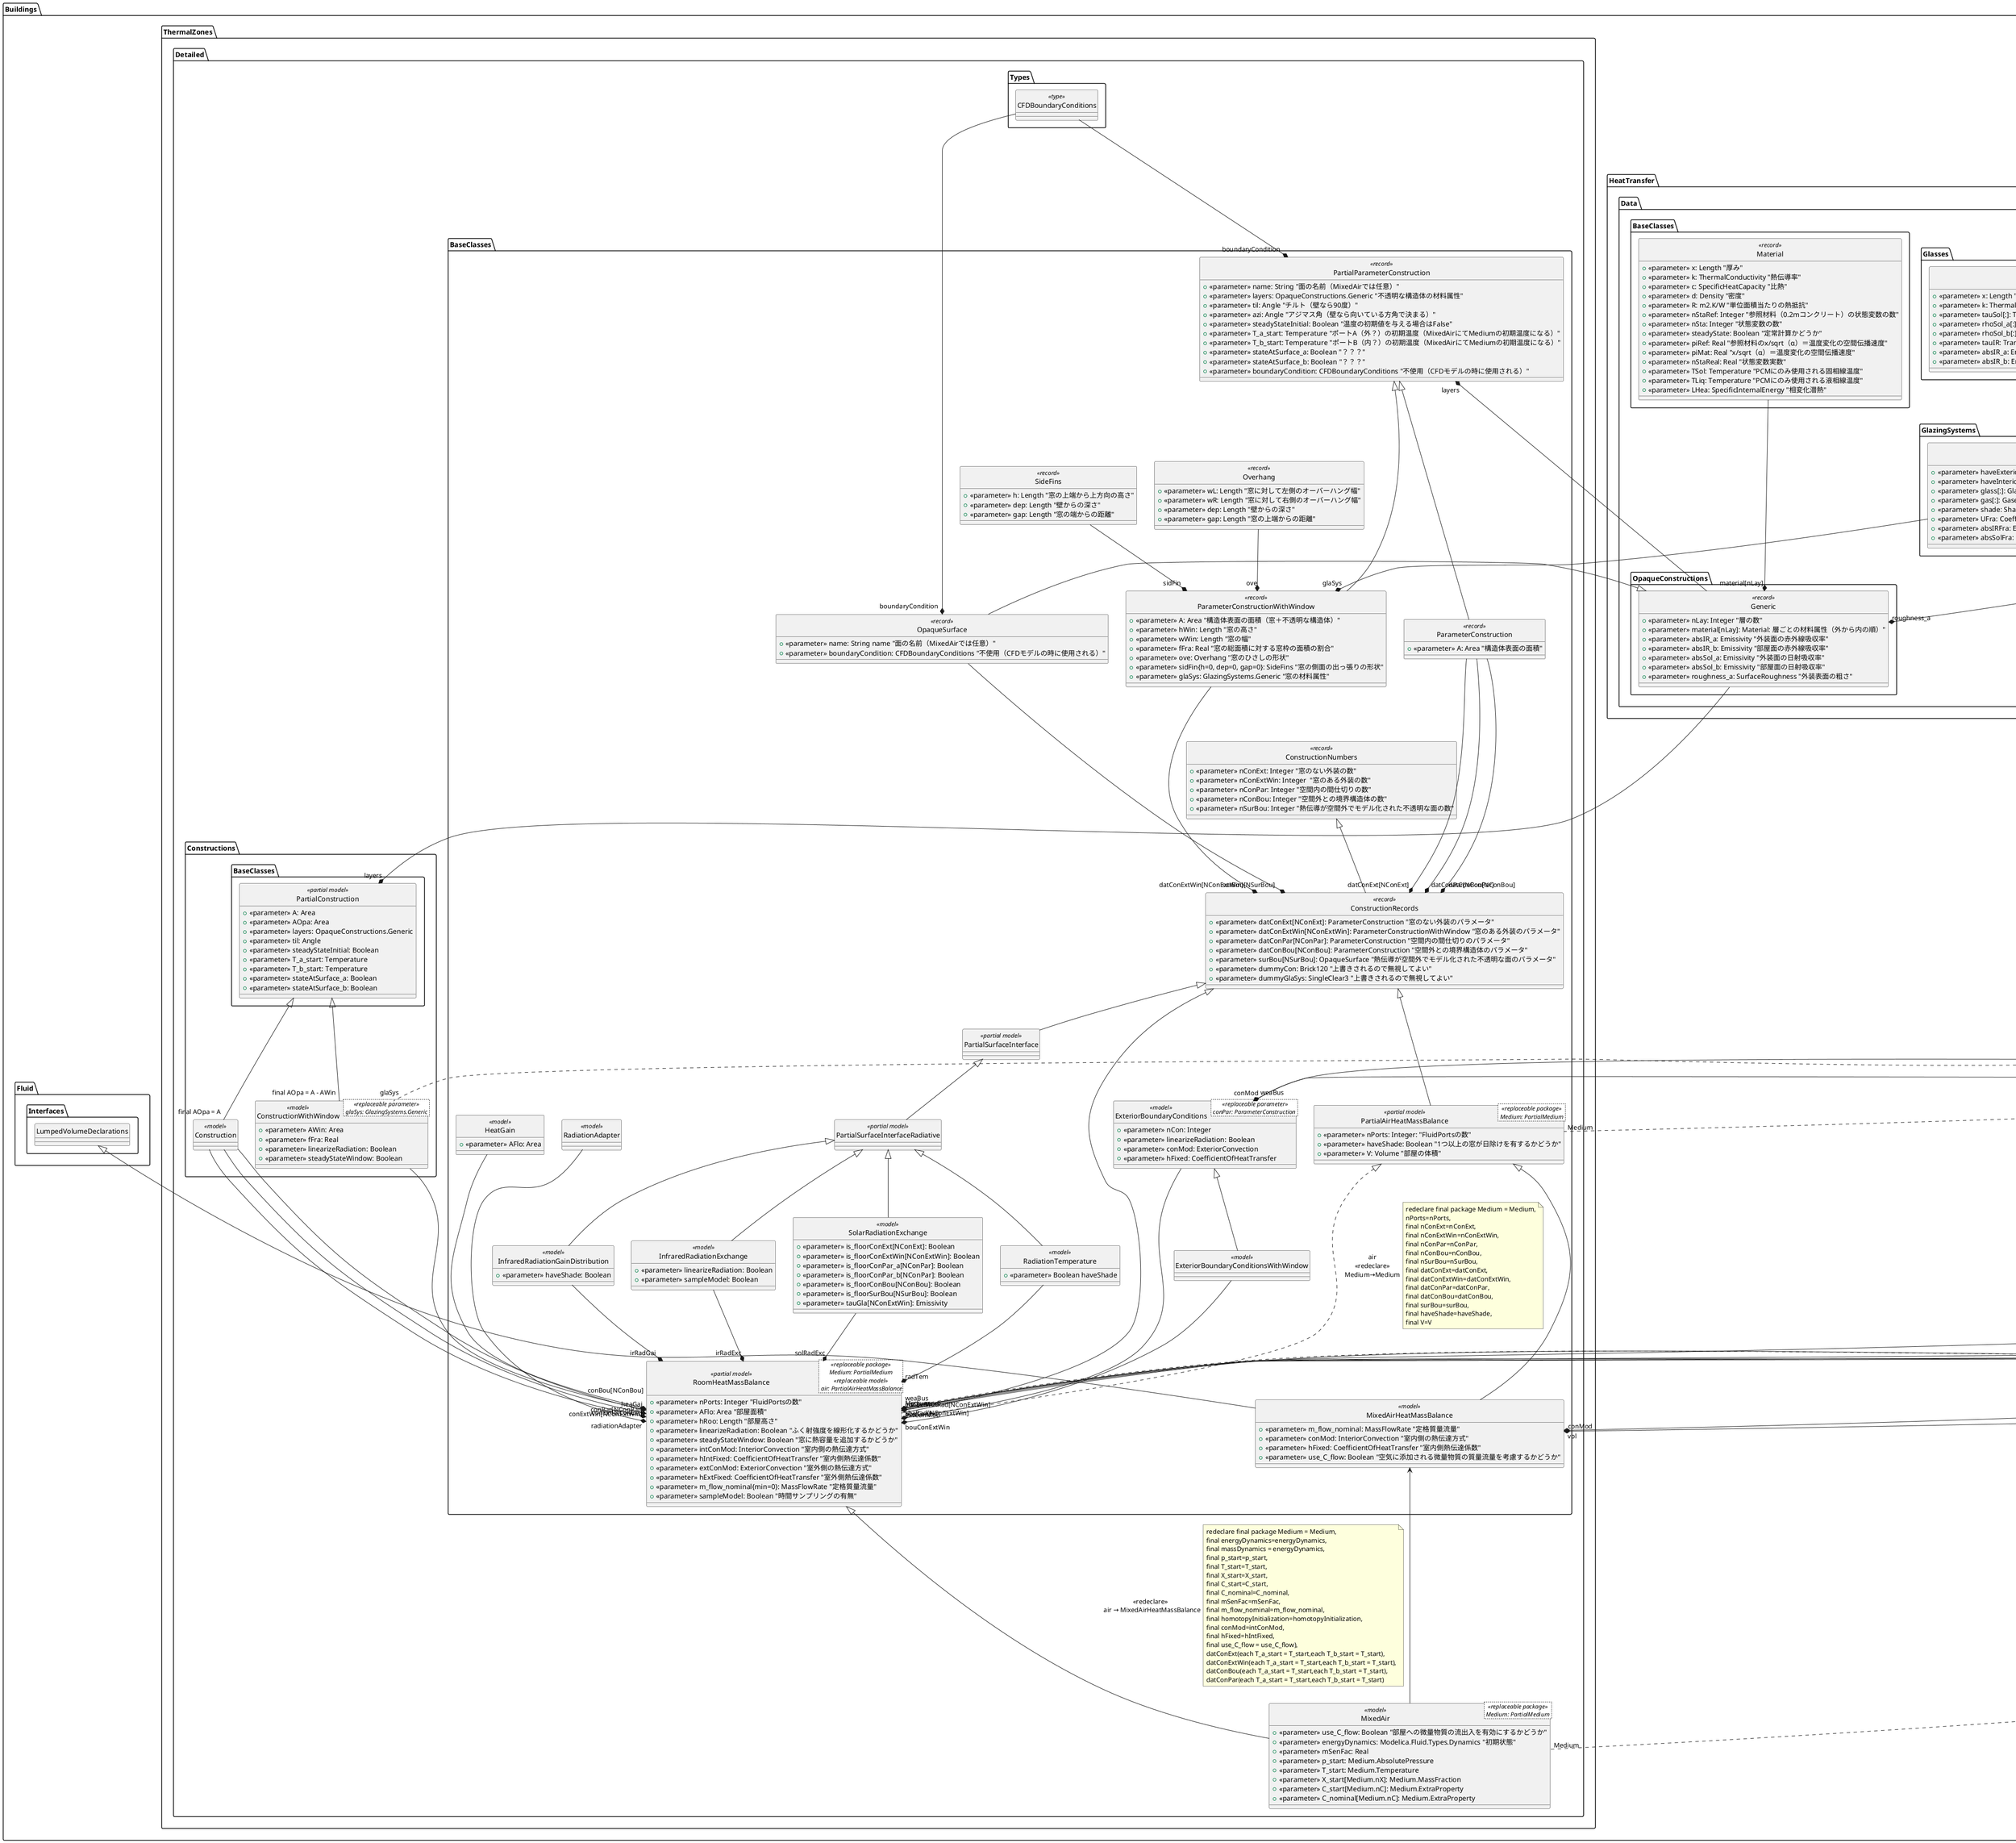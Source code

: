 @startuml MixedAir
hide circle
skinparam {
    ' defaultFontName "Helvetica Neue, メイリオ" 
    ' defaultFontName Consolas,メイリオ
    ' defaultFontName "Arial, 'Noto Sans JP Thin'"
    ' defaultFontName "Arial"
    defaultFontName "Noto Sans JP"
    ' defaultFontName "Yu Gothic UI"
}
' skinparam defaultFontName Noto Sans CJK JP Black Regular
',Helvetica,Arial,sans-serif"
' skinparam defaultFontName "Arial, Yu Gothic UI"
' skinparam DefaultFontName Arial
' #skinparam font Arial Yo Gothic

package Modelica {
    ' package Blocks {
    '     package Interfaces {
    '         Class RealInput << connector >>  {
    '         }
    '         Class RealOutput << connector >>  {
    '         }
    '     }
    ' }
    package Media {
        package Interfaces {
            Class PartialMedium << partial package>>  {
            }                
        }
    }
    ' package Fluid{
    '     package Types{
    '         Class Dynamics << type >> {
    '         }
    '     }
    '     package Vessels.BaseClasses {
            
    '         Class VesselFluidPorts_b<< connector >> {

    '         }
    '     }
    ' }
    ' package Thermal.HeatTransfer.Interfaces{
    '     Class HeatPort_a << connector >> {

    '     }
    ' }
    ' package Units.SI{
    '     Class Volume << type >> {
    '     }
    ' }
}
package Buildings{
    package ThermalZones.Detailed{
        package Types{
            Class CFDBoundaryConditions << type >> {
                
            }
        }
        package BaseClasses {
            Class Overhang << record >> {
                + << parameter >> wL: Length "窓に対して左側のオーバーハング幅"
                + << parameter >> wR: Length "窓に対して右側のオーバーハング幅"
                + << parameter >> dep: Length "壁からの深さ"
                + << parameter >> gap: Length "窓の上端からの距離"
                ' + << final parameter >> haveOverhang: Boolean
            }
            Class SideFins << record >> {
                + << parameter >> h: Length "窓の上端から上方向の高さ"
                + << parameter >> dep: Length "壁からの深さ"
                + << parameter >> gap: Length "窓の端からの距離"
                ' + << final parameter >> haveSideFins: Boolean
            }
            Class RadiationTemperature << model >>  {
                + << parameter >> Boolean haveShade
                ' + Modelica.Blocks.Interfaces.RealInput uSha [ NConExtWin ]   {  each min=0, each max=1  }   if haveShade 
                ' + Modelica.Blocks.Interfaces.RealOutput TRad  {  min=0, unit="K", displayUnit=
                ' # final parameter Integer NOpa = NConExt+2*NConExtWin+2*NConPar+NConBou+NSurBou 
                ' # final parameter Integer NWin = NConExtWin 
                ' # final parameter Integer NTot = NOpa + NWin 
                ' # final parameter Modelica.Units.SI.Area AGla [ NWin ] =datConExtWin.AGla 
                ' # final parameter Real epsGla [ NWin ]   {  each min=0, each max=1  }  = {datConExtWin [ i ] .glaSys.glass [ size   {   datConExtWin [ i ] .glaSys.glass, 1  }   ] .absIR_b for i in 1:NWin} 
                ' # final parameter Real epsSha [ NWin ]   {  each min=0, each max=1  }  = {datConExtWin [ i ] .glaSys.shade.absIR_a for i in 1:NWin} 
                ' # final parameter Real tauSha [ NWin ]   {  each min=0, each max=1  }  = {   {   if datConExtWin [ i ] .glaSys.haveInteriorShade then datConExtWin [ i ] .glaSys.shade.tauIR_a else 1   }    for i in 1:NWin} 
                ' # final parameter Modelica.Units.SI.Area epsAOpa [ NOpa ]   {  each fixed=false  }   
                ' # final parameter Modelica.Units.SI.Area epsAGla [ NWin ]   {  each fixed=false  }   
                ' # final parameter Modelica.Units.SI.Area epsASha [ NWin ]   {  each fixed=false  }   
                ' # final parameter Modelica.Units.SI.Area epsTauASha [ NWin ]   {  each fixed=false  }   
                ' # Modelica.Blocks.Interfaces.RealInput uSha_internal [ NConExtWin ]   {  each min=0, each max=1  }   
                ' # (for i in 1:NConExt loop epsAOpa[i] = epsConExt[i] * AConExt[i;end for ;;)
                ' # (for i in 1:NConPar loop epsAOpa[i+NConExt]         = epsConPar_a[i] * AConPar[i] ;;epsAOpa[i+NConExt+NConPar] = epsConPar_b[i] * AConPar[i] ;;end for ;;)
                ' # (for i in 1:NConBou loop epsAOpa[i+NConExt+2*NConPar] = epsConBou[i] * AConBou[i] ;;end for ;;)
                ' # (for i in 1:NSurBou loop epsAOpa[i+NConExt+2*NConPar+NConBou] = epsSurBou[i] * ASurBou[i] ;;end for ;;)
                ' # (for i in 1:NConExtWin loop epsAOpa[i+NConExt+2*NConPar+NConBou+NSurBou] = epsConExtWinOpa[i] * AConExtWinOpa[i] ;;epsAOpa[i+NConExt+2*NConPar+NConBou+NSurBou+NConExtWin] = epsConExtWinFra[i] * AConExtWinFra[i] ;;end for ;;)
                ' # (for i in 1:NConExtWin loop epsAGla[i] = AGla[i] * epsGla[i] ;;epsASha[i]    = AGla[i] * epsSha[i] ;;epsTauASha[i] = AGla[i] * epsGla[i] * tauSha[i] ;;end for ;;)
                ' + sha_internal.T( fill ( 293.15, NConExtWin )   )
                ' + uSha_internal( fill ( 0, NConExtWin )   )
                ' + (for i in 1:NConExt loop TOpa[i] = conExt[i].T ;;end for ;;)
                ' + (for i in 1:NConPar loop TOpa[i+NConExt]         = conPar_a[i].T ;;TOpa[i+NConExt+NConPar] = conPar_b[i].T ;;end for ;;)
                ' + (for i in 1:NConBou loop TOpa[i+NConExt+2*NConPar] = conBou[i].T ;;end for ;;)
                ' + (for i in 1:NSurBou loop TOpa[i+NConExt+2*NConPar+NConBou] = conSurBou[i].T ;;end for ;;)
                ' + (for i in 1:NConExtWin loop TOpa[i+NConExt+2*NConPar+NConBou+NSurBou]            = conExtWin[i].T ;;TOpa[i+NConExt+2*NConPar+NConBou+NConExtWin+NSurBou] = conExtWinFra[i].T ;;end for ;;)
                ' + (for i in 1:NConExtWin loop TGlaUns[i] = glaUns_internal[i].T ;;TGlaSha[i] = glaSha_internal[i].T ;;TSha[i]    = sha_internal[i].T ;;end for ;;)
                ' + else TRad(  ( sum ( epsAOpa[i] * TOpa[i] for i in 1:NOpa )  + sum ( epsAGla .* TGlaUns )  )  /  ( sum ( epsAOpa )  + sum ( epsAGla )  )   )
                ' + else conExt[1].T( 293.15  )
                ' + 0( conPar_b[i].Q_flow  )
                ' + else conPar_a[1].T( 293.15  )
                ' + conPar_b[1].T( 293.15  )
                ' + else conBou[1].T( 293.15  )
                ' + else conSurBou[1].T( 293.15  )
                ' + 0( conExtWinFra[i].Q_flow  )
                ' + else conExtWin[1].T   ( 293.15  )
                ' + conExtWinFra[1].T( 293.15  )
            }
            Class PartialSurfaceInterfaceRadiative << partial model >>  {
                ' # << parameter >> epsConExt[NConExt] :Emissivity
                ' # << parameter >> epsConExtWinOpa[NConExtWin] :Emissivity
                ' # << parameter >> epsConExtWinUns[NConExtWin] :Emissivity
                ' # << parameter >> epsConExtWinSha[NConExtWin] :Emissivity
                ' # << parameter >> epsConExtWinFra[NConExtWin] :Emissivity
                ' # << parameter >> epsConPar_a[NConPar] :Emissivity
                ' # << parameter >> epsConPar_b[NConPar] :Emissivity
                ' # << parameter >> epsConBou[NConBou] :Emissivity
                ' # << parameter >> epsSurBou[NSurBou] :Emissivity
            }
            Class PartialSurfaceInterface << partial model >>  {
                ' + Modelica.Thermal.HeatTransfer.Interfaces.HeatPort_a conExt[NConExt]  
                ' + Modelica.Thermal.HeatTransfer.Interfaces.HeatPort_a conExtWin[NConExtWin]  
                ' + Modelica.Thermal.HeatTransfer.Interfaces.HeatPort_a conExtWinFra[NConExtWin]  
                ' + Modelica.Thermal.HeatTransfer.Interfaces.HeatPort_a conPar_a[NConPar]  
                ' + Modelica.Thermal.HeatTransfer.Interfaces.HeatPort_a conPar_b[NConPar]  
                ' + Modelica.Thermal.HeatTransfer.Interfaces.HeatPort_a conBou[NConBou]  
                ' + Modelica.Thermal.HeatTransfer.Interfaces.HeatPort_a conSurBou[NSurBou]  
                ' # final parameter String instanceName = getInstanceName  {    }   
                ' # final parameter Modelica.Units.SI.Area AConExt [ NConExt ] =datConExt.A 
                ' # final parameter Modelica.Units.SI.Area AConExtWinOpa [ NConExtWin ] =datConExtWin.AOpa 
                ' # final parameter Modelica.Units.SI.Area AConExtWinGla [ NConExtWin ] =  {  1 .- datConExtWin.fFra   }    .* datConExtWin.AWin 
                ' # final parameter Modelica.Units.SI.Area AConExtWinFra [ NConExtWin ] =datConExtWin.fFra .* datConExtWin.AWin 
                ' # final parameter Modelica.Units.SI.Area AConPar [ NConPar ] =datConPar.A 
                ' # final parameter Modelica.Units.SI.Area AConBou [ NConBou ] =datConBou.A 
                ' # final parameter Modelica.Units.SI.Area ASurBou [ NSurBou ] =surBou.A 
            }
            Class RadiationAdapter << model >>  {
                ' + Modelica.Blocks.Interfaces.RealOutput QRad_flow 
                ' + QRad_flow( rad.Q_flow)
                ' + rad.T( TRad  )
            }
            Class HeatGain << model >>  {
                + << parameter >> AFlo: Area 
                ' + Modelica.Blocks.Interfaces.RealInput qGai_flow [ 3 ]  
                ' + Modelica.Blocks.Interfaces.RealOutput QRad_flow  {  unit="W"  }   
                ' + Modelica.Blocks.Interfaces.RealOutput QCon_flow  {  unit="W"  }   
                ' + Modelica.Blocks.Interfaces.RealOutput QLat_flow  {  unit="W"  }   
                ' + {QRad_flow, QCon_flow, QLat_flow}( AFlo .* qGai_flow)
            }
            Class ExteriorBoundaryConditions < <<replaceable parameter>>\n conPar: ParameterConstruction > << model >>  {
                + << parameter >> nCon: Integer
                + << parameter >> linearizeRadiation: Boolean
                ' + replaceable parameter ParameterConstruction conPar [ nCon ]  constrainedby ParameterConstruction 
                ' + Modelica.Thermal.HeatTransfer.Interfaces.HeatPort_a opa_a [ nCon ]  
                + << parameter >> conMod: ExteriorConvection
                + << parameter >> hFixed: CoefficientOfHeatTransfer 
                ' + Modelica.Blocks.Math.Add HTotConExt [ nCon ]    {    final k1=conPar [ : ] .layers.absSol_a .* AOpa, final k2=conPar [ : ] .layers.absSol_a .* AOpa  }   
                ' # <<parameter>> Modelica.Units.SI.Area AOpa [ nCon ] =conPar [ : ] .A 
                ' # Modelica.Blocks.Routing.Replicator repConExt  {  nout=nCon  }   
                ' # Modelica.Blocks.Routing.Replicator repConExt1   {    nout=nCon  }   
                ' # Modelica.Blocks.Routing.Replicator repConExt2   {    nout=nCon  }   
                ' + connect  (  conOpa.solid, opa_a )  annotation   (  Line  (   point({{-180,180},{-240,180},{-240,200},{-300,200}}, color={191,0,0}, smooth=Smooth.None )  ) )
                ' + connect  (  skyRadExc.port, opa_a )  annotation   (  Line  (   point({{-180,260},{-212,260},{-212,260},{-240,260},{-240,200},{-300,200}}, color={191,0,0}, smooth=Smooth.None )  )   )
                ' + connect  (  TAirConExt.port, conOpa.fluid )  annotation   (  Line  (   point({{-32,180},{-140,180}}, color={191,0,0}, smooth=Smooth.None )  )   )
                ' + connect  (  repConExt.y, TAirConExt.T )  annotation   (  Line  (   point({{79,180},{12,180}}, color={0,0,127}, smooth=Smooth.None )  )   )
                ' + connect  (  repConExt.u, weaBus.TDryBul )  annotation   (  Line  (   point({{102,180},{244,180},{244,42}}, color={0,0,127}, smooth=Smooth.None ) , Text (  textString=)
                ' + connect  (  skyRadExc.TOut, weaBus.TDryBul )  annotation   (  Line  (   point({{-136,252},{244,252},{244,42}}, color={0,0,127}, smooth=Smooth.None ) , Text (  textString=)
                ' + connect  (  skyRadExc.TBlaSky, weaBus.TBlaSky )  annotation   (  Line  (   point({{-136,268},{244,268},{244,42}}, color={0,0,127}, smooth=Smooth.None ) , Text (  textString=)
                ' + (for i in 1:nCon loop connect  (  weaBus, HDirTil[i].weaBus )  annotation   (  Line  (   points={{244,42},{244,130},{220,130}}, color={255,204,51}, thickness=0.5, smooth=Smooth.None ) , Text (  textString;connect  (  HDifTil[i].weaBus, weaBus )  annotation   (  Line  (   points={{220,90},{244,90},{244,42}}, color={255,204,51}, thickness=0.5, smooth=Smooth.None ) , Text (  textString;end for ;;)
                ' + connect  (  HTotConExt.y, solHeaGaiConExt.Q_flow )  annotation   (  Line  (   point({{19,110},{5.55112e-16,110}}, color={0,0,127}, smooth=Smooth.None )  )   )
                ' + connect  (  solHeaGaiConExt.port, opa_a )  annotation   (  Line  (   point({{-20,110},{-240,110},{-240,200},{-300,200}}, color={191,0,0}, smooth=Smooth.None )  )   )
                ' + connect  (  HDirTil.H, HTotConExt.u1 )  annotation   (  Line  (   point({{199,130},{60,130},{60,116},{42,116}}, color={0,0,127}, smooth=Smooth.None )  )   )
                ' + connect  (  HDifTil.H, HTotConExt.u2 )  annotation   (  Line  (   point({{199,90},{60,90},{60,104},{42,104}}, color={0,0,127}, smooth=Smooth.None )  )   )
                ' + connect  (  repConExt2.u, weaBus.winDir )  annotation   (  Line  (   point({{182,230},{244,230},{244,42}}, color={0,0,127}, smooth=Smooth.None ) , Text (  textString=)
                ' + connect  (  repConExt1.u, weaBus.winSpe )  annotation   (  Line  (   point({{132,210},{244,210},{244,42}}, color={0,0,127}, smooth=Smooth.None ) , Text (  textString=)
                ' + connect  (  repConExt1.y, conOpa.v )  annotation   (  Line  (   point({{109,210},{-194,210},{-194,200},{-184,200}}, color={0,0,127}, smooth=Smooth.None )  )   )
                ' + connect  (  repConExt2.y, conOpa.dir )  annotation   (  Line  (   point({{159,230},{-200,230},{-200,190},{-184,190}}, color={0,0,127}, smooth=Smooth.None )  )   )
            }
            Class ExteriorBoundaryConditionsWithWindow << model >>  {
                ' + extends Buildings.ThermalZones.Detailed.BaseClasses.ExteriorBoundaryConditions   {    final AOpa=conPar [ : ] .AOpa, redeclare Buildings.ThermalZones.Detailed.BaseClasses.ParameterConstructionWithWindow conPar   }   
                ' + final parameter Modelica.Units.SI.Area AWin [ nCon ] =conPar [ : ] .hWin .* conPar [ : ] .wWin 
                ' + final parameter Boolean haveExteriorShade [ nCon ]  = conPar [ : ] .glaSys.haveExteriorShade 
                ' + final parameter Boolean haveInteriorShade [ nCon ]  = conPar [ : ] .glaSys.haveInteriorShade 
                ' + final parameter Boolean haveShade= Modelica.Math.BooleanVectors.anyTrue   {   haveExteriorShade  }   or Modelica.Math.BooleanVectors.anyTrue   {   haveInteriorShade  }   
                ' + final parameter Boolean haveOverhangOrSideFins= Modelica.Math.BooleanVectors.anyTrue   {   conPar.haveOverhangOrSideFins  }   
                ' + Modelica.Blocks.Interfaces.RealInput uSha [ nCon ]    {    each min=0, each max=1  }   if haveShade 
                ' + Modelica.Blocks.Interfaces.RealInput QAbsSolSha_flow [ nCon ]    {    each final unit="W", each quantity=
                ' + Modelica.Thermal.HeatTransfer.Interfaces.HeatPort_a glaUns [ nCon ]  
                ' + Modelica.Thermal.HeatTransfer.Interfaces.HeatPort_a glaSha [ nCon ]  if haveShade 
                ' + Modelica.Thermal.HeatTransfer.Interfaces.HeatPort_a fra [ nCon ]    {    each T   {    nominal=300, start=283.15  }    }   
                ' + Modelica.Blocks.Math.Add HTotConExtWinFra [ nCon ]    {    final k1=conPar [ : ] .fFra .* conPar [ : ] .glaSys.absSolFra .* conPar [ : ] .AWin, final k2=conPar [ : ] .fFra .* conPar [ : ] .glaSys.absSolFra .* conPar [ : ] .AWin  }   
                ' + Modelica.Blocks.Interfaces.RealOutput HDir [ nCon ]    {    each final quantity="RadiantEnergyFluenceRate", each final unit=
                ' + Modelica.Blocks.Interfaces.RealOutput HDif [ nCon ]    {    each final quantity="RadiantEnergyFluenceRate", each final unit=
                ' + Modelica.Blocks.Interfaces.RealOutput inc [ nCon ]    {    each final quantity="Angle", each final unit=
                ' # Modelica.Blocks.Routing.Replicator repConExtWin  {  final nout=nCon  }   
                ' # Modelica.Blocks.Routing.Replicator repConExtWinVWin  {  final nout=nCon  }   
                ' # Modelica.Blocks.Routing.Replicator repConExtWinTSkyBla  {  final nout=nCon  }   
                ' + connect  (  uSha, conExtWin.uSha )  annotation   (  Line  (   point({{-320,100},{-140,100},{-140,-40},{40,-40},{40,-66},{22.4,-66}}, color={0,0,127}, smooth=Smooth.None )  ) )
                ' + connect  (  JInUns,conExtWin. JInUns )  annotation   (  Line  (   point({{-310,20},{-200,20},{-200,-72},{-43,-72}}, color={0,0,0}, smooth=Smooth.None )  )   )
                ' + connect  (  conExtWin.JOutUns,JOutUns )   annotation   (  Line  (   point({{-43,-66},{-196.45,-66},{-196.45,-20},{-310,-20}}, color={0,127,0}, smooth=Smooth.None )  )   )
                ' + connect  (  conExtWin.glaUns,glaUns )   annotation   (  Line  (   point({{-40,-84},{-192,-84},{-192,-80},{-300,-80}}, color={191,0,0}, smooth=Smooth.None )  )   )
                ' + connect  (  conExtWin.glaSha,glaSha )   annotation   (  Line  (   point({{-40,-96},{-190,-96},{-190,-120},{-300,-120}}, color={191,0,0}, smooth=Smooth.None )  )   )
                ' + connect  (  conExtWin.JOutSha,JOutSha )   annotation   (  Line  (   point({{-43,-108},{-176,-108},{-176,-200},{-310,-200}}, color={0,127,0}, smooth=Smooth.None )  )   )
                ' + connect  (  conExtWin.JInSha,JInSha )   annotation   (  Line  (   point({{-43,-114},{-184.45,-114},{-184.45,-160},{-310,-160}}, color={0,0,0}, smooth=Smooth.None )  )   )
                ' + connect  (  conExtWin.frame,fra )   annotation   (  Line  (   point({{-31,-120},{-31,-220},{-260,-220},{-260,-260},{-300,-260}}, color={191,0,0}, smooth=Smooth.None )  )   )
                ' + connect  (  TAirConExtWin.port,conExtWin. air )  annotation   (  Line  (   point({{120,-70},{90,-70},{90,-90},{20,-90}}, color={191,0,0}, smooth=Smooth.None )  )   )
                ' + connect  (  TAirConExtWin.T,repConExtWin. y )  annotation   (  Line  (   point({{164,-70},{199,-70}}, color={0,0,127}, smooth=Smooth.None )  )   )
                ' + connect  (  repConExtWin.u, weaBus.TDryBul )  annotation   (  Line  (   point({{222,-70},{244,-70},{244,42}}, color={0,0,127}, smooth=Smooth.None ) , Text (  textString=)
                ' + connect  (  repConExtWinVWin.y,conExtWin. vWin )  annotation   (  Line  (   point({{119,-12},{50,-12},{50,-78},{22.4,-78}}, color={0,0,127}, smooth=Smooth.None )  )   )
                ' + connect  (  repConExtWinVWin.u, weaBus.winSpe )  annotation   (  Line  (   point({{142,-12},{192,-12},{192,-14},{244,-14},{244,42}}, color={0,0,127}, smooth=Smooth.None ) , Text (  textString=)
                ' + connect  (  HTotConExtWinFra.y, solHeaGaiConWin.Q_flow )  annotation   (  Line  (   point({{19,70},{0,70}}, color={0,0,127}, smooth=Smooth.None )  )   )
                ' + connect  (  solHeaGaiConWin.port, fra )  annotation   (  Line  (   point({{-20,70},{-60,70},{-60,-220},{-260,-220},{-260,-260},{-300,-260}}, color={191,0,0}, smooth=Smooth.None )  )   )
                ' + connect  (  HDifTil.H, HDif )  annotation   (  Line  (   point({{199,90},{72,90},{72,60},{310,60}}, color={0,0,127}, smooth=Smooth.None )  )   )
                ' + connect  (  HDirTil.inc, inc )  annotation   (  Line  (   point({{199,126},{180,126},{180,112},{260,112},{260,180},{310,180}}, color={0,0,127}, smooth=Smooth.None )  )   )
                ' + connect  (  HTotConExtWinFra.u2, HDifTil.H )  annotation   (  Line  (   point({{42,64},{72,64},{72,90},{199,90}}, color={0,0,127}, smooth=Smooth.None )  )   )
                ' + connect  (  skyRadExcWin.TOut, weaBus.TDryBul )  annotation   (  Line  (   point({{-136,-268},{244,-268},{244,42}}, color={0,0,127}, smooth=Smooth.None ) , Text (  textString=)
                ' + connect  (  skyRadExcWin.TBlaSky, weaBus.TBlaSky )  annotation   (  Line  (   point({{-136,-252},{244,-252},{244,42}}, color={0,0,127}, smooth=Smooth.None ) , Text (  textString=)
                ' + connect  (  skyRadExcWin.port, fra )  annotation   (  Line  (   point({{-180,-260},{-242,-260},{-242,-260},{-300,-260}}, color={191,0,0}, smooth=Smooth.None )  )   )
                ' + connect  (  repConExtWin.y, conExtWin.TOut )  annotation   (  Line  (   point({{199,-70},{180,-70},{180,-114.6},{23,-114.6}}, color={0,0,127}, smooth=Smooth.None )  )   )
                ' + connect  (  repConExtWinTSkyBla.y, conExtWin.TBlaSky )  annotation   (  Line  (   point({{199,-102},{23,-102}}, color={0,0,127}, smooth=Smooth.None )  )   )
                ' + connect  (  repConExtWinTSkyBla.u, weaBus.TBlaSky )  annotation   (  Line  (   point({{222,-102},{244,-102},{244,42}}, color={0,0,127}, smooth=Smooth.None ) , Text (  textString=)
                ' + (for i in 1:nCon loop connect  (  sha[i].weaBus, weaBus )  annotation   (  Line  (   points={{140,110},{244,110},{244,42}}, color={255,204,51}, thickness=0.5, smooth=Smooth.None ) , Text (  textString;end for ;;)
                ' + connect  (  HDirTil.inc, sha.incAng )  annotation   (  Line  (   point({{199,126},{168,126},{168,104},{142,104}}, color={0,0,127}, smooth=Smooth.None )  )   )
                ' + connect  (  sha.HDirTil, HDir )  annotation   (  Line  (   point({{119,116},{100,116},{100,70},{280,70},{280,120},{310,120}}, color={0,0,127}, smooth=Smooth.None )  )   )
                ' + else connect  (  HDirTil.H, HTotConExtWinFra.u1 )  annotation   (  Line  (   point({{199,130},{100,130},{100,76},{42,76}}, color={0,0,127}, smooth=Smooth.None )  )   )
                ' + connect  (  HDirTil.H, HDir )  annotation   (  Line  (   point({{199,130},{100,130},{100,70},{280,70},{280,120},{310,120}}, color={0,0,127}, smooth=Smooth.None )  )   )
            }
            Class InfraredRadiationGainDistribution << model >>  {
                + << parameter >> haveShade: Boolean
                ' + Modelica.Blocks.Interfaces.RealInput uSha [ NConExtWin ]   {  each min=0, each max=1  }   if haveShade 
                ' + Modelica.Blocks.Interfaces.RealInput Q_flow 
                ' # Real fraConExt [ NConExt ]  = AEpsConExt*sumAEpsInv 
                ' # Real fraConExtWinOpa [ NConExtWin ]  = AEpsConExtWinOpa*sumAEpsInv 
                ' # Real fraConExtWinGla [ NConExtWin ]  =   {  AEpsConExtWinSha + AEpsConExtWinUns  }  *sumAEpsInv 
                ' # Real fraConExtWinFra [ NConExtWin ]  = AEpsConExtWinFra*sumAEpsInv 
                ' # Real fraConPar_a [ NConPar ]  = AEpsConPar_a*sumAEpsInv 
                ' # Real fraConPar_b [ NConPar ]  = AEpsConPar_b*sumAEpsInv 
                ' # Real fraConBou [ NConBou ]  = AEpsConBou*sumAEpsInv 
                ' # Real fraSurBou [ NSurBou ]  = AEpsSurBou*sumAEpsInv 
                ' # parameter Real AEpsConExt [ NConExt ]  = {AConExt [ i ] *epsConExt [ i ]  for i in 1:NConExt} 
                ' # parameter Real AEpsConExtWinOpa [ NConExtWin ]  = {AConExtWinOpa [ i ] *epsConExtWinOpa [ i ]  for i in 1:NConExtWin} 
                ' # Real AEpsConExtWinUns [ NConExtWin ]  = {shaSig [ i ] .yCom * AConExtWinGla [ i ] *epsConExtWinUns [ i ]  for i in 1:NConExtWin} 
                ' # Real AEpsConExtWinSha [ NConExtWin ]  = {shaSig [ i ] .y    * AConExtWinGla [ i ] *epsConExtWinSha [ i ]  for i in 1:NConExtWin} 
                ' # parameter Real AEpsConExtWinFra [ NConExtWin ]  = {AConExtWinFra [ i ] *epsConExtWinFra [ i ]  for i in 1:NConExtWin} 
                ' # parameter Real AEpsConPar_a [ NConPar ]  = {AConPar [ i ] *epsConPar_a [ i ]  for i in 1:NConPar} 
                ' # parameter Real AEpsConPar_b [ NConPar ]  = {AConPar [ i ] *epsConPar_b [ i ]  for i in 1:NConPar} 
                ' # parameter Real AEpsConBou [ NConBou ]  = {AConBou [ i ] *epsConBou [ i ]  for i in 1:NConBou} 
                ' # parameter Real AEpsSurBou [ NSurBou ]  = {ASurBou [ i ] *epsSurBou [ i ]  for i in 1:NSurBou} 
                ' # parameter Real sumAEpsNoWin  {  fixed=false  }   
                ' # Real sumAEpsInv 
                ' # sumAEpsNoWin( sum ( AEpsConExt ) +sum ( AEpsConExtWinOpa ) +sum ( AEpsConExtWinFra )  +sum  (  AEpsConPar_a ) +sum  (  AEpsConPar_b ) +sum  (  AEpsConBou ) +sum  (  AEpsSurBou ) )
                ' + sumAEpsInv  ( 1.0/ ( sumAEpsNoWin + sum ( AEpsConExtWinUns )  + sum ( AEpsConExtWinSha )  )   )
                ' + (if haveConExt then conExt.Q_flow    = -fraConExt*Q_flow ;;)
                ' + (else conExt[1].T = 293.15 ;;)
                ' + (end if ;)
                ' + (if haveConExtWin then conExtWin.Q_flow = -fraConExtWinOpa*Q_flow ;;)
                ' + (else conExtWin[1].T = 293.15 ;;)
                ' + (end if ;)
                ' + (if haveConPar then conPar_a.Q_flow  = -fraConPar_a*Q_flow ;;conPar_b.Q_flow  = -fraConPar_b*Q_flow ;;)
                ' + (else conPar_a[1].T = 293.15 ;;conPar_b[1].T = 293.15 ;;)
                ' + (end if ;)
                ' + (if haveConBou then conBou.Q_flow    = -fraConBou*Q_flow ;;)
                ' + (else conBou[1].T = 293.15 ;;)
                ' + (end if ;)
                ' + (if haveSurBou then conSurBou.Q_flow    = -fraSurBou*Q_flow ;;)
                ' + (else conSurBou[1].T = 293.15 ;;)
                ' + (end if ;)
                ' + JOutConExtWin       ( +fraConExtWinGla*Q_flow  )
                ' + (if haveConExtWin then conExtWinFra.Q_flow  = -fraConExtWinFra*Q_flow ;;)
                ' + (else conExtWinFra[1].T = 293.15 ;;)
                ' + (end if ;)
                ' + (assert  (  abs  (  1 - sum  (  fraConExt )  - sum  (  fraConExtWinOpa ) - sum  (  fraConExtWinGla )  - sum  (  fraConExtWinFra )  - sum  (  fraConPar_a )  - sum  (  fraConPar_b )  - sum  (  fraConBou )  - sum  (  fraSurBou )  )   < 1E-5, "Programming error: Radiation balance is wrong. Check equations."  )   ;  )
            }
            Class InfraredRadiationExchange << model >>  {
                ' + constant Boolean homotopyInitialization = true 
                + << parameter >> linearizeRadiation: Boolean
                + << parameter >> sampleModel: Boolean
                ' # constant Real T30  {  unit="K3"  }   = 293.15^3 
                ' # constant Real T40  {  unit="K4"  }   = 293.15^4 
                ' # final parameter Integer NOpa=NConExt + 2*NConExtWin + 2*NConPar + NConBou + NSurBou 
                ' # final parameter Integer nOpa=nConExt + 2*nConExtWin + 2*nConPar + nConBou + nSurBou 
                ' # final parameter Integer NWin=NConExtWin 
                ' # final parameter Integer nWin=nConExtWin 
                ' # final parameter Integer NTot=NOpa + NWin 
                ' # final parameter Integer nTot=nOpa + nWin 
                ' # final parameter Real epsOpa [ nOpa ]    {    each min=0, each max=1, each fixed=false  }   
                ' # final parameter Real rhoOpa [ nOpa ]    {    each min=0, each max=1, each fixed=false  }   
                ' # final parameter Modelica.Units.SI.Area AOpa [ nOpa ]   {  each fixed=false  }   
                ' # final parameter Modelica.Units.SI.Area A [ nTot ]   {  each fixed=false  }   
                ' # final parameter Real kOpa [ nOpa ]   {  each unit="W/K4", each fixed=false  }   
                ' # final parameter Real kOpaInv [ nOpa ]   {  each unit="K4/W", each fixed=false  }   
                ' # final parameter Real F [ nTot, nTot ]    {    each min=0, each max=1, each fixed=false  }   
                ' # parameter Modelica.Units.SI.Time t0  {  fixed=false  }   
                ' # Real T4Opa [ nOpa ]    {    each unit="K4", each start=T40, each nominal=293.15^4  }   
                ' # parameter Modelica.Units.SI.Temperature T0=293.15 
                ' # final parameter Real T03   {    min=0, unit="K3"  }   = T0^3 
                ' # (assert  (  homotopyInitialization, "In " + getInstanceName  (   )  + ": The constant homotopyInitialization has been modified from its default value. This constant will be removed in future releases.", level = AssertionLevel.warning )  )
                ' # (for i in 1:nConExt loop epsOpa[i] = epsConExt[i] ;;AOpa[i] = AConExt[i] ;;kOpa[i] = Modelica.Constants.sigma*epsConExt[i]*AOpa[i] ;;end for ;;)
                ' # (for i in 1:nConPar loop epsOpa[i + nConExt] = epsConPar_a[i] ;;AOpa[i + nConExt] = AConPar[i] ;;kOpa[i + nConExt] = Modelica.Constants.sigma*epsConPar_a[i]*AOpa[i + nConExt] ;;epsOpa[i + nConExt + nConPar] = epsConPar_b[i] ;;AOpa[i + nConExt + nConPar] = AConPar[i] ;;kOpa[i + nConExt + nConPar] = Modelica.Constants.sigma*epsConPar_b[i]*AOpa[ i + nConExt + nConPar] ;;end for ;;)
                ' # (for i in 1:nConBou loop epsOpa[i + nConExt + 2*nConPar] = epsConBou[i] ;;AOpa[i + nConExt + 2*nConPar] = AConBou[i] ;;kOpa[i + nConExt + 2*nConPar] = Modelica.Constants.sigma*epsConBou[i]*AOpa[ i + nConExt + 2*nConPar] ;;end for ;;)
                ' # (for i in 1:nSurBou loop epsOpa[i + nConExt + 2*nConPar + nConBou] = epsSurBou[i] ;;AOpa[i + nConExt + 2*nConPar + nConBou] = ASurBou[i] ;;kOpa[i + nConExt + 2*nConPar + nConBou] = Modelica.Constants.sigma* epsSurBou[i]*AOpa[i + nConExt + 2*nConPar + nConBou] ;;end for ;;)
                ' # (for i in 1:nConExtWin loop epsOpa[i + nConExt + 2*nConPar + nConBou + nSurBou] = epsConExtWinOpa[i] ;;AOpa[i + nConExt + 2*nConPar + nConBou + nSurBou] = AConExtWinOpa[i] ;;kOpa[i + nConExt + 2*nConPar + nConBou + nSurBou] = Modelica.Constants.sigma *epsConExtWinOpa[i]*AOpa[i + nConExt + 2*nConPar + nConBou + nSurBou] ;;epsOpa[i + nConExt + 2*nConPar + nConBou + nSurBou + nConExtWin] = epsConExtWinFra[i] ;;AOpa[i + nConExt + 2*nConPar + nConBou + nSurBou + nConExtWin] = AConExtWinFra[i] ;;kOpa[i + nConExt + 2*nConPar + nConBou + nSurBou + nConExtWin] = Modelica.Constants.sigma *epsConExtWinFra[i]*AOpa[i + nConExt + 2*nConPar + nConBou + nSurBou + nConExtWin] ;;end for ;;)
                ' # (for i in 1:nOpa loop A[i] = AOpa[i] ;;end for ;;)
                ' # (for i in 1:nWin loop A[i + nOpa] = AConExtWinGla[i] ;;end for ;;)
                ' # rhoOpa( 1 .- epsOpa  )
                ' # (for i in 1:nTot loop for j in 1:nTot loop F[i, j] = A[j]/sum (  ( A[k] )  for k in 1:nTot )  ;;end for ;;)
                ' # (for i in 1:nOpa loop kOpaInv[i] = 1/kOpa[i] ;;end for ;;)
                ' # (for i in 1:nTot loop assert  (    (  abs  (  1 - sum  (  F[i, j] for j in 1:nTot )  )  )  < 1E-10,;end for ;;)
                ' # t0( time  )
                ' + Q_flow( -pre ( J )  - G  )
                ' + else G( -transpose ( F ) *J  )
                ' + Q_flow( -J - G  )
                ' + (for j in 1:nOpa loop T4Opa[j] =  ( -J[j] - rhoOpa[j]*G[j] ) *kOpaInv[j] ;;end for ;;)
                ' + else if homotopyInitialization then TOpa( homotopy ( actual=Buildings.Utilities.Math.Functions.powerLinearized (  x=T4Opa, x0=243.15^4, n=0.25 ) , simplified= ( T4Opa .+ 3*T40 ) / ( 4*T30 )  )   )
                ' + else TOpa( Buildings.Utilities.Math.Functions.powerLinearized (  x=T4Opa, x0=243.15^4, n=0.25 )   )
                ' + (for j in 1:nWin loop J[j + nOpa] = -JInConExtWin_internal[j] ;;G[j + nOpa] = +JOutConExtWin[j] ;;end for ;;)
                ' + (for i in 1:nConExt loop Q_flow[i] = conExt[i].Q_flow ;;end for ;;)
                ' + (for i in 1:nConPar loop Q_flow[i + nConExt] = conPar_a[i].Q_flow ;;Q_flow[i + nConExt + nConPar] = conPar_b[i].Q_flow ;;end for ;;)
                ' + conPar_b[1].T( T0  )
                ' + (for i in 1:nConBou loop Q_flow[i + nConExt + 2*nConPar] = conBou[i].Q_flow ;;end for ;;)
                ' + (for i in 1:nSurBou loop Q_flow[i + nConExt + 2*nConPar + nConBou] = conSurBou[i].Q_flow ;;end for ;;)
                ' + (for i in 1:nConExtWin loop Q_flow[i + nConExt + 2*nConPar + nConBou + nSurBou] = conExtWin[i].Q_flow ;;Q_flow[i + nConExt + 2*nConPar + nConBou + nSurBou + nConExtWin] = conExtWinFra[i].Q_flow ;;end for ;;)
                ' + conExtWinFra[1].T( T0  )
                ' + JOutConExtWin[1]( 0  )
            }
            Class SolarRadiationExchange << model >>  {
                + << parameter >> is_floorConExt[NConExt]: Boolean
                + << parameter >> is_floorConExtWin[NConExtWin]: Boolean
                + << parameter >> is_floorConPar_a[NConPar]: Boolean
                + << parameter >> is_floorConPar_b[NConPar]: Boolean
                + << parameter >> is_floorConBou[NConBou]: Boolean
                + << parameter >> is_floorSurBou[NSurBou]: Boolean
                + << parameter >> tauGla[NConExtWin]: Emissivity
                ' + Modelica.Blocks.Interfaces.RealInput JInDifConExtWin [ NConExtWin ]   {  each unit="W"  }   
                ' + Modelica.Blocks.Interfaces.RealInput JInDirConExtWin [ NConExtWin ]   {  each unit="W"  }   
                ' + Modelica.Blocks.Interfaces.RealOutput HOutConExtWin [ NConExtWin ]   {  each unit="W/m2"  }   
                ' # final parameter Real kDir1  {  unit="1", fixed=false  }   
                ' # final parameter Real kDir2  {  fixed=false  }   
                ' # final parameter Integer NOpa = NConExt+2*NConExtWin+2*NConPar+NConBou+NSurBou 
                ' # final parameter Integer NWin = NConExtWin 
                ' # final parameter Integer NTot = NOpa + NWin 
                ' # final parameter Boolean is_flo [ NTot ]   {  each fixed=false  }   
                ' # final parameter Real eps [ NTot ]   {  each min=0, each max=1, each fixed=false  }   
                ' # final parameter Real tau [ NTot ]   {  each min=0, each max=1, each fixed=false  }   
                ' # final parameter Modelica.Units.SI.Area AFlo  {  fixed=false  }   
                ' # final parameter Modelica.Units.SI.Area A [ NTot ]   {  each fixed=false  }   
                ' # final parameter Real kDif [ NTot ]    {    each unit="1", each fixed=false  }   
                ' # final parameter Real kDir [ NTot ]    {    each unit="1", each fixed=false  }   
                ' # final parameter Real epsTauA [ NTot ]    {    each unit="m2", each fixed=false  }   
                ' # final parameter Real sumEpsTauA  {  unit="m2", fixed=false  }   
                ' # (for i in 1:NConExt loop eps[i] = epsConExt[i;A[i]      = AConExt[i] ;;is_flo[i]  = is_floorConExt[i] ;;end for ;;)
                ' # (for i in 1:NConPar loop eps[i+NConExt]           = epsConPar_a[i] ;;A[i+NConExt]             = AConPar[i] ;;is_flo[i+NConExt]         = is_floorConPar_a[i] ;;eps[i+NConExt+NConPar]   = epsConPar_b[i] ;;A[i+NConExt+NConPar]     = AConPar[i] ;;is_flo[i+NConExt+NConPar] = is_floorConPar_b[i] ;;end for ;;)
                ' # (for i in 1:NConBou loop eps[i+NConExt+2*NConPar]   = epsConBou[i] ;;A[i+NConExt+2*NConPar]     = AConBou[i] ;;is_flo[i+NConExt+2*NConPar] = is_floorConBou[i] ;;end for ;;)
                ' # (for i in 1:NSurBou loop eps[i+NConExt+2*NConPar+NConBou]   = epsSurBou[i] ;;A[i+NConExt+2*NConPar+NConBou]     = ASurBou[i] ;;is_flo[i+NConExt+2*NConPar+NConBou] = is_floorSurBou[i] ;;end for ;;)
                ' # (for i in 1:NConExtWin loop eps[i+NConExt+2*NConPar+NConBou+NSurBou]   = epsConExtWinOpa[i] ;;A[i+NConExt+2*NConPar+NConBou+NSurBou]     = AConExtWinOpa[i] ;;is_flo[i+NConExt+2*NConPar+NConBou+NSurBou] = is_floorConExtWin[i] ;;eps[i+NConExt+2*NConPar+NConBou+NSurBou+NConExtWin]   = epsConExtWinFra[i] ;;A[i+NConExt+2*NConPar+NConBou+NSurBou+NConExtWin]     = AConExtWinFra[i] ;;is_flo[i+NConExt+2*NConPar+NConBou+NSurBou+NConExtWin] = is_floorConExtWin[i] ;;end for ;;)
                ' # (for i in 1:NConExtWin loop eps[i+NConExt+2*NConPar+NConBou+NSurBou+2*NConExtWin] = epsConExtWinUns[i] ;;is_flo[i+NConExt+2*NConPar+NConBou+NSurBou+2*NConExtWin] = is_floorConExtWin[i] ;;A[i+NConExt+2*NConPar+NConBou+NSurBou+2*NConExtWin] = AConExtWinGla[i] ;;end for ;;)
                ' # (for i in 1:NOpa loop tau[i] = 0 ;;end for ;;)
                ' # (for i in 1:NWin loop tau[NOpa+i] = tauGla[i] ;;end for ;;)
                ' # AFlo( sum (   ( if is_flo[i] then A[i] else 0 )  for i in 1:NTot )   )
                ' # epsTauA(  ( eps .+ tau ) .*A  )
                ' # sumEpsTauA( sum ( epsTauA[i] for i in 1:NTot )   )
                ' # (for i in 1:NTot loop kDif[i] =  ( eps[i] + tau[i] ) *A[i]/sumEpsTauA ;;end for ;;)
                ' # kDir1( sum (  ( if is_flo[i] then  ( A[i]* ( 1 - eps[i] - tau[i] )  )  else 0 )  for i in 1: NTot ) /max  (  1E-20, AFlo )   )
                ' # kDir2( sum (  ( if is_flo[i] then 0 else epsTauA[i] )  for i in 1:NTot )   )
                ' # (if   (  kDir2 > 1E-10 )  then for i in 1:NTot loop if is_flo[i] then kDir[i] = epsTauA[i]/AFlo ;;)
                ' # (else kDir[i] =kDir1/kDir2*epsTauA[i] ;;)
                ' # (end if ;)
                ' # else for i in 1:NTot loop if is_flo[i] then kDir[i]( A[i]/AFlo  )
                ' # else kDir[i]( 0  )
                ' # (assert  (   AFlo > 1E-10, "Error in parameters of the room model: The geometry is incorrect:\n" + "    The room model must have a construction that is a floor,\n" + "    and this construction must not have a window.\n" + "    The parameters for the room model are such that there is no such construction.\n" + "    Revise the model parameters."  )   ;  )
                ' # (assert ( abs ( 1 - sum ( kDif )  )  < 1E-5, "Program error: Sum of diffuse solar distribution factors in room is not equal to one. kDif=" + String  (  sum  (  kDif )  )  )  ;  )
                ' # (assert ( abs ( 1 - sum ( kDir )  )  < 1E-5, "Program error: Sum of direct solar distribution factors in room is not equal to one. kDir=" + String  (  sum  (  kDir )  )  )  ;  )
                ' + Q_flow(-kDif .* sum ( JInDifConExtWin )  - kDir .* sum ( JInDirConExtWin ) )
                ' + (if haveConExt then for i in 1:NConExt loop Q_flow[i] = conExt[i].Q_flow ;;end for ;;)
                ' + (else conExt[1].T = 293.15 ;;)
                ' + (end if ;)
                ' + (if haveConPar then for i in 1:NConPar loop Q_flow[i+NConExt]         = conPar_a[i].Q_flow ;;Q_flow[i+NConExt+NConPar] = conPar_b[i].Q_flow ;;end for ;;)
                ' + (else conPar_a[1].T = 293.15 ;;conPar_b[1].T = 293.15 ;;)
                ' + (end if ;)
                ' + (if haveConBou then for i in 1:NConBou loop Q_flow[i+NConExt+2*NConPar] = conBou[i].Q_flow ;;end for ;;)
                ' + (else conBou[1].T = 293.15 ;;)
                ' + (end if ;)
                ' + (if haveSurBou then for i in 1:NSurBou loop Q_flow[i+NConExt+2*NConPar+NConBou] = conSurBou[i].Q_flow ;;end for ;;)
                ' + (else conSurBou[1].T = 293.15 ;;)
                ' + (end if ;)
                ' + (if haveConExtWin then for i in 1:NConExtWin loop Q_flow[i+NConExt+2*NConPar+NConBou+NSurBou]            = conExtWin[i].Q_flow ;;Q_flow[i+NConExt+2*NConPar+NConBou+NSurBou+NConExtWin] = conExtWinFra[i].Q_flow ;;end for ;;)
                ' + (else conExtWin[1].T    = 293.15 ;;conExtWinFra[1].T = 293.15 ;;)
                ' + (end if ;)
                ' + (for j in 1:NWin loop Q_flow[j+NOpa] = JOutConExtWin[j] ;;HOutConExtWin[j] = if  ( AConExtWinGla[j] > 1E-10 )  then JOutConExtWin[j] / AConExtWinGla[j] else 0 ;;end for ;;)
            }
        }
        package Constructions{
            Class Construction << model >> {
                ' + extends Buildings.ThermalZones.Detailed.Constructions.BaseClasses.PartialConstruction{final AOpa=A}  
            }
            Class ConstructionWithWindow < <<replaceable parameter>> \n glaSys: GlazingSystems.Generic > << model >> {
                ' + extends Buildings.ThermalZones.Detailed.Constructions.BaseClasses.PartialConstruction{final AOpa=A-AWin}  
                ' + constant Boolean homotopyInitialization = true
                + << parameter >> AWin: Area 
                + << parameter >> fFra: Real 
                ' + << final parameter >> Area AFra=fFra*AWin 
                ' + << final parameter >> Area AGla=AWin - AFra 
                + << parameter >> linearizeRadiation: Boolean
                + << parameter >> steadyStateWindow: Boolean
                ' + replaceable parameter HeatTransfer.Data.GlazingSystems.Generic glaSys 
                ' + Modelica.Thermal.HeatTransfer.Interfaces.HeatPort_a glaUns_a 
                ' + Modelica.Thermal.HeatTransfer.Interfaces.HeatPort_a glaSha_a if haveShade 
                ' + Modelica.Thermal.HeatTransfer.Interfaces.HeatPort_a fra_a 
                ' + Modelica.Blocks.Interfaces.RealInput uSha  {  min=0, max=1  }   if haveShade 
                ' + Modelica.Thermal.HeatTransfer.Interfaces.HeatPort_b glaUns_b 
                ' + Modelica.Thermal.HeatTransfer.Interfaces.HeatPort_b glaSha_b if haveShade 
                ' + Modelica.Thermal.HeatTransfer.Interfaces.HeatPort_b fra_b 
                ' + Modelica.Blocks.Interfaces.RealInput QAbsUns_flow [ size   {   glaSys.glass, 1  }   ]    {    each unit="W", each quantity=
                ' + Modelica.Blocks.Interfaces.RealInput QAbsSha_flow [ size   {   glaSys.glass, 1  }   ]    {    each unit="W", each quantity=
                ' # << final parameter >> Boolean haveShade = glaSys.haveExteriorShade or glaSys.haveInteriorShade 
                ' # (assert  (  homotopyInitialization, "In " + getInstanceName  (   )  + ": The constant homotopyInitialization has been modified from its default value. This constant will be removed in future releases.", level = AssertionLevel.warning )  )
                ' + connect  (  win.uSha, uSha )  annotation   (  Line  (   point({{-125.3,19.4},{-178.75,19.4},{-178.75,60},{-320,60}}, color={0,0,127}, smooth=Smooth.None )  ) )
                ' + connect  (  JInUns_a, win.JInUns_a )  annotation   (  Line  (   point({{-310,20},{-200,20},{-200,-3.2},{-119.65,-3.2}}, color={0,0,0}, smooth=Smooth.None )  )   )
                ' + connect  (  JOutUns_a, win.JOutUns_a )  annotation   (  Line  (   point({{-310,-20},{-220,-20},{-220,-25.8},{-119.65,-25.8}}, color={0,127,0}, smooth=Smooth.None )  )   )
                ' + connect  (  win.glaUns_a, glaUns_a )  annotation   (  Line  (   point({{-114,-59.7},{-200,-59.7},{-200,-80},{-300,-80}}, color={191,0,0}, smooth=Smooth.None )  )   )
                ' + connect  (  win.glaSha_a, glaSha_a )  annotation   (  Line  (   point({{-114,-82.3},{-180,-82.3},{-180,-120},{-300,-120}}, color={191,0,0}, smooth=Smooth.None )  )   )
                ' + connect  (  win.JInSha_a, JInSha_a )  annotation   (  Line  (   point({{-119.65,-104.9},{-162,-104.9},{-162,-160},{-310,-160}}, color={0,0,0}, smooth=Smooth.None )  )   )
                ' + connect  (  win.JOutSha_a, JOutSha_a )  annotation   (  Line  (   point({{-119.65,-127.5},{-139.375,-127.5},{-139.375,-200},{-310,-200}}, color={0,127,0}, smooth=Smooth.None )  )   )
                ' + connect  (  win.fra_a, fra_a )  annotation   (  Line  (   point({{-114,-161.4},{-128,-161.4},{-128,-260},{-300,-260}}, color={191,0,0}, smooth=Smooth.None )  )   )
                ' + connect  (  win.JOutUns_b, JOutUns_b )  annotation   (  Line  (   point({{117.65,-3.2},{225.375,-3.2},{225.375,20},{310,20}}, color={0,127,0}, smooth=Smooth.None )  )   )
                ' + connect  (  win.JInUns_b, JInUns_b )  annotation   (  Line  (   point({{117.65,-25.8},{233.375,-25.8},{233.375,-20},{310,-20}}, color={0,0,0}, smooth=Smooth.None )  )   )
                ' + connect  (  win.glaUns_b, glaUns_b )  annotation   (  Line  (   point({{112,-59.7},{239,-59.7},{239,-80},{300,-80}}, color={191,0,0}, smooth=Smooth.None )  )   )
                ' + connect  (  win.glaSha_b, glaSha_b )  annotation   (  Line  (   point({{112,-82.3},{220,-82.3},{220,-120},{300,-120}}, color={191,0,0}, smooth=Smooth.None )  )   )
                ' + connect  (  win.JOutSha_b, JOutSha_b )  annotation   (  Line  (   point({{117.65,-104.9},{201.375,-104.9},{201.375,-160},{310,-160}}, color={0,127,0}, smooth=Smooth.None )  )   )
                ' + connect  (  win.JInSha_b, JInSha_b )  annotation   (  Line  (   point({{117.65,-127.5},{178.375,-127.5},{178.375,-200},{310,-200}}, color={0,0,0}, smooth=Smooth.None )  )   )
                ' + connect  (  win.fra_b, fra_b )  annotation   (  Line  (   point({{113.13,-161.4},{159.675,-161.4},{159.675,-260},{302,-260}}, color={191,0,0}, smooth=Smooth.None )  )   )
                ' + connect  (  opa.port_a, opa_a )                  annotation   (  Line  (   point({{-52,200},{-300,200}}, color={191,0,0}, smooth=Smooth.None )  )   )
                ' + connect  (  opa.port_b, opa_b )                  annotation   (  Line  (   point({{52,200},{302,200}}, color={191,0,0}, smooth=Smooth.None )  )   )
                ' + connect  (  win.QAbsUns_flow, QAbsUns_flow )  annotation   (  Line  (   point({{-46.2,-195.3},{-46.2,-280},{-40,-280},{-40,-320}}, color={0,0,127}, smooth=Smooth.None )  )   )
                ' + connect  (  win.QAbsSha_flow, QAbsSha_flow )  annotation   (  Line  (   point({{44.2,-195.3},{44.2,-280},{100,-280},{100,-320}}, color={0,0,127}, smooth=Smooth.None )  )   )
            }
            package BaseClasses {
                Class PartialConstruction << partial model >>  {
                    + << parameter >> A: Area 
                    + << parameter >> AOpa: Area
                    + << parameter >> layers: OpaqueConstructions.Generic
                    + << parameter >> til: Angle
                    ' + << final parameter >> Boolean is_floor=til > 2.74889125 and til < 3.53428875 
                    ' + << final parameter >> Boolean is_ceiling=til > -0.392699 and til < 0.392699 
                    ' + Modelica.Thermal.HeatTransfer.Interfaces.HeatPort_a opa_a 
                    ' + Modelica.Thermal.HeatTransfer.Interfaces.HeatPort_b opa_b 
                    ' + << final parameter >> Integer nLay  {  min=1, fixed=true  }   = size  {  layers.material, 1  }   
                    ' + << final parameter >> Integer nSta [ nLay ]   {  each min=1  }  = {layers.material [ i ] .nSta for i in 1:nLay} 
                    + << parameter >> steadyStateInitial: Boolean
                    + << parameter >> T_a_start: Temperature
                    + << parameter >> T_b_start: Temperature
                    + << parameter >> stateAtSurface_a: Boolean
                    + << parameter >> stateAtSurface_b: Boolean
                    ' + connect  (  opa.port_a, opa_a )  annotation   (  Line  (   point({{-52,200},{-300,200}}, color={191,0,0}, smooth=Smooth.None )  ) )
                    ' + connect  (  opa.port_b, opa_b )  annotation   (  Line  (   point({{52,200},{302,200}}, color={191,0,0}, smooth=Smooth.None )  )   )
                }
            }

        }
        Class MixedAir < <<replaceable package>> \n Medium: PartialMedium > << model >>  {
            '  + extends Buildings.ThermalZones.Detailed.BaseClasses.RoomHeatMassBalance{redeclare Buildings.ThermalZones.Detailed.BaseClasses.MixedAirHeatMassBalance air{final energyDynamics=energyDynamics, final massDynamics = energyDynamics, final p_start=p_start, final T_start=T_start, final X_start=X_start, final C_start=C_start, final C_nominal=C_nominal, final mSenFac=mSenFac, final m_flow_nominal=m_flow_nominal, final homotopyInitialization=homotopyInitialization, final conMod=intConMod, final hFixed=hIntFixed, final use_C_flow = use_C_flow  }, datConExt{each T_a_start = T_start, each T_b_start = T_start  }, datConExtWin{each T_a_start = T_start, each T_b_start = T_start}, datConBou{each T_a_start = T_start, each T_b_start = T_start}, datConPar{each T_a_start = T_start, each T_b_start = T_start}}  
            ' + << replaceable package >> Medium = PartialMedium
            + << parameter >> use_C_flow: Boolean "部屋への微量物質の流出入を有効にするかどうか"
            + << parameter >> energyDynamics: Modelica.Fluid.Types.Dynamics "初期状態"
            + << parameter >> mSenFac: Real
            + << parameter >> p_start: Medium.AbsolutePressure
            + << parameter >> T_start: Medium.Temperature 
            + << parameter >> X_start[Medium.nX]: Medium.MassFraction
            + << parameter >> C_start[Medium.nC]: Medium.ExtraProperty
            + << parameter >> C_nominal[Medium.nC]: Medium.ExtraProperty
            ' + Modelica.Blocks.Interfaces.RealInput uSha[nConExtWin]   {  each min=0, each max=1  }   if haveShade 
            ' + Modelica.Blocks.Interfaces.RealInput C_flow[Medium.nC]  if use_C_flow 
            ' + connect  (  uSha, conExtWin.uSha )  annotation   (  Line  (   point({{-280,180},{308,180},{308,62},{281,62}}, color={0,0,127}, smooth=Smooth.None )  ) )
            ' + connect  (  uSha, bouConExtWin.uSha )  annotation   (  Line  (   point({{-280,180},{308,180},{308,64},{351,64}}, color={0,0,127}, smooth=Smooth.None )  )   )
            ' + connect  (  uSha, conExtWinRad.uSha )  annotation   (  Line  (   point({{-280,180},{422,180},{422,-40},{310.2,-40},{310.2,-25.6}}, color={0,0,127}, smooth=Smooth.None )  )   )
            ' + connect  (  irRadGai.uSha,uSha )  annotation   (  Line  (   point({{-100.833,-22.5},{-110,-22.5},{-110,180},{-280,180}}, color={0,0,127}, smooth=Smooth.None )  )   )
            ' + connect  (  uSha, radTem.uSha )  annotation   (  Line  (   point({{-280,180},{-110,180},{-110,-62},{-100.833,-62},{-100.833,-62.5}}, color={0,0,127}, smooth=Smooth.None )  )   )
            ' + connect  (  uSha, shaSig.u )  annotation   (  Line  (   point({{-280,180},{-248,180},{-248,160},{-222,160}}, color={0,0,127}, smooth=Smooth.None )  )   )
            ' + connect  (  air.uSha,uSha )   annotation   (  Line  (   point({{39.6,-120},{8,-120},{8,180},{-280,180}}, color={0,0,127}, smooth=Smooth.None )  )   )
            ' + connect ( C_flow, air.C_flow )  annotation  ( Line ( point({{-280,-110},{-200,-110},{ -200,-114},{-200,-114},{-200,-202},{-18,-202},{-18,-141},{39,-141}}, color={0,0,127} )  )   )
        }
        package BaseClasses {
            Class RoomHeatMassBalance < <<replaceable package>> \n Medium: PartialMedium \n <<replaceable model>> \n air: PartialAirHeatMassBalance> << partial model >>  {
                ' + << replaceable package >> Medium = PartialMedium 
                ' + << replaceable model >> air = PartialAirHeatMassBalance  
                'constrainedby BaseClasses.PartialAirHeatMassBalance   {    redeclare final package Medium = Medium, nPorts=nPorts, final nConExt=nConExt, final nConExtWin=nConExtWin, final nConPar=nConPar, final nConBou=nConBou, final nSurBou=nSurBou, final datConExt=datConExt, final datConExtWin=datConExtWin, final datConPar=datConPar, final datConBou=datConBou, final surBou=surBou, final haveShade=haveShade, final V=V  }   
                '  + constant Boolean homotopyInitialization = true 
                + << parameter >> nPorts: Integer "FluidPortsの数"
                '  + Modelica.Fluid.Vessels.BaseClasses.VesselFluidPorts_b ports [ nPorts ]    {    redeclare each package Medium = Medium  }   
                ' + << final parameter >> Volume V=AFlo*hRoo 
                + << parameter >> AFlo: Area "部屋面積"
                + << parameter >> hRoo: Length "部屋高さ"
                '  + Modelica.Thermal.HeatTransfer.Interfaces.HeatPort_a heaPorAir 
                '  + Modelica.Thermal.HeatTransfer.Interfaces.HeatPort_a heaPorRad 
                + << parameter >> linearizeRadiation: Boolean "ふく射強度を線形化するかどうか"
                + << parameter >> steadyStateWindow: Boolean "窓に熱容量を追加するかどうか"
                + << parameter >> intConMod: InteriorConvection "室内側の熱伝達方式"
                + << parameter >> hIntFixed: CoefficientOfHeatTransfer "室内側熱伝達係数"
                + << parameter >> extConMod: ExteriorConvection "室外側の熱伝達方式"
                + << parameter >> hExtFixed: CoefficientOfHeatTransfer "室外側熱伝達係数"
                + << parameter >> m_flow_nominal{min=0}: MassFlowRate "定格質量流量"
                + << parameter >> sampleModel: Boolean "時間サンプリングの有無"
                '  + Modelica.Blocks.Interfaces.RealInput uWin [ nConExtWin ]    {    each min=0, each max=1, each unit="1"  }   if haveControllableWindow 
                '  + Modelica.Thermal.HeatTransfer.Interfaces.HeatPort_a surf_conBou [ nConBou ]  if haveConBou 
                '  + Modelica.Thermal.HeatTransfer.Interfaces.HeatPort_a surf_surBou [ nSurBou ]  if haveSurBou 
                '  + Modelica.Blocks.Interfaces.RealInput qGai_flow [ 3 ]   {  each unit="W/m2"  }   
                '  # << final parameter >> TransmissionCoefficient tauIRSha_air [  NConExtWin ] =datConExtWin.glaSys.shade.tauIR_a 
                '  # << final parameter >> TransmissionCoefficient tauIRSha_glass [  NConExtWin ] =datConExtWin.glaSys.shade.tauIR_b 
                '  # << final parameter >> Boolean haveControllableWindow= Modelica.Math.BooleanVectors.anyTrue   {    {datConExtWin [ i ] .glaSys.haveControllableWindow for i in 1:NConExtWin}   }    
                '  # << final parameter >> Boolean haveExteriorShade [ NConExtWin ] = {datConExtWin [ i ] .glaSys.haveExteriorShade for i in 1:NConExtWin} 
                '  # << final parameter >> Boolean haveInteriorShade [ NConExtWin ] = {datConExtWin [ i ] .glaSys.haveInteriorShade for i in 1:NConExtWin} 
                '  # << final parameter >> Boolean haveShade= Modelica.Math.BooleanVectors.anyTrue   {   haveExteriorShade [ : ]   }   or Modelica.Math.BooleanVectors.anyTrue   {   haveInteriorShade [ : ]   }   
                '  # << final parameter >> Boolean is_floorConExt [ NConExt ] = datConExt.is_floor 
                '  # << final parameter >> Boolean is_floorConExtWin [ NConExtWin ] = datConExtWin.is_floor 
                '  # << final parameter >> Boolean is_floorConPar_a [ NConPar ] = datConPar.is_floor 
                '  # << final parameter >> Boolean is_floorConPar_b [ NConPar ] = datConPar.is_ceiling 
                '  # << final parameter >> Boolean is_floorConBou [ NConBou ] = datConBou.is_floor 
                ' # << parameter >> is_floorSurBou[NSurBou]: Boolean
                '  # Modelica.Blocks.Math.Add add annotation   {  Placement  {  transformation  {  extent={{-140,110},{-120,130}}  }    }    }  
                '  # Modelica.Blocks.Math.Add sumJToWin [ NConExtWin ]    {    each final k1=1, each final k2=1  }   if haveConExtWin 
                '  # Modelica.Blocks.Math.Sum sumJFroWin [ NConExtWin ]   {  each nin=if haveShade then 2 else 1   }    if haveConExtWin 
                '  # (assert  (  homotopyInitialization, "In " + getInstanceName  (   )  + ": The constant homotopyInitialization has been modified from its default value. This constant will be removed in future releases.", level = AssertionLevel.warning )  )
                '  + connect  (  conBou.opa_a, surf_conBou )  annotation   (  Line  (   point({{282,-122.667},{282,-122},{288,-122},{288,-216},{-240,-216},{-240, -180},{-260,-180}}, color={191,0,0}, smooth=Smooth.None )  ) )
                '  + connect  (  bouConExtWin.opa_a, conExtWin.opa_a )  annotation   (  Line  (   point({{352,69},{280,69}}, color={191,0,0}, smooth=Smooth.None )  )   )
                '  + connect  (  conExtWin.JInUns_a, bouConExtWin.JOutUns )  annotation   (  Line  (   point({{280.5,60},{304,60},{304,58},{351.5,58}}, color={0,0,0}, smooth=Smooth.None )  )   )
                '  + connect  (  bouConExtWin.JInUns, conExtWin.JOutUns_a )  annotation   (  Line  (   point({{351.5,60},{316,60},{316,58},{280.5,58}}, color={0,0,0}, smooth=Smooth.None )  )   )
                '  + connect  (  conExtWin.glaUns_a, bouConExtWin.glaUns )  annotation   (  Line  (   point({{280,55},{352,55}}, color={191,0,0}, smooth=Smooth.None )  )   )
                '  + connect  (  bouConExtWin.glaSha, conExtWin.glaSha_a )  annotation   (  Line  (   point({{352,53},{280,53}}, color={191,0,0}, smooth=Smooth.None )  )   )
                '  + connect  (  conExtWin.JInSha_a, bouConExtWin.JOutSha )  annotation   (  Line  (   point({{280.5,51},{286,51},{286,52},{292,52},{292,49},{351.5,49}}, color={0,0,0}, smooth=Smooth.None )  )   )
                '  + connect  (  bouConExtWin.JInSha, conExtWin.JOutSha_a )  annotation   (  Line  (   point({{351.5,51},{290,51},{290,49},{280.5,49}}, color={0,0,0}, smooth=Smooth.None )  )   )
                '  + connect  (  conExtWin.fra_a, bouConExtWin.fra )  annotation   (  Line  (   point({{280,46},{352,46}}, color={191,0,0}, smooth=Smooth.None )  )   )
                '  + connect  (  conExt.opa_a, bouConExt.opa_a )  annotation   (  Line  (   point({{288,138.333},{334,138.333},{334,139},{352,139}}, color={191,0,0}, smooth=Smooth.None )  )   )
                '  + connect  (  weaBus, bouConExtWin.weaBus )  annotation   (  Line  (   point({{180,160},{400,160},{400,60.05},{378.15,60.05}}, color={255,204,51}, thickness=0.5, smooth=Smooth.None )  )   )
                '  + connect  (  weaBus, bouConExt.weaBus )  annotation   (  Line  (   point({{180,160},{400,160},{400,130},{378.15,130},{378.15,130.05}}, color={255,204,51}, thickness=0.5, smooth=Smooth.None )  )   )
                '  + connect  (  bouConExtWin.QAbsSolSha_flow, conExtWinRad.QAbsExtSha_flow )  annotation   (  Line  (   point({{351,62},{312,62},{312,46},{290,46},{290,-5},{299,-5}}, color={0,0,127}, smooth=Smooth.None )  )   )
                '  + connect  (  bouConExtWin.inc, conExtWinRad.incAng )  annotation   (  Line  (   point({{382.5,68},{390,68},{390,-15},{321.5,-15}}, color={0,0,127}, smooth=Smooth.None )  )   )
                '  + connect  (  bouConExtWin.HDir, conExtWinRad.HDir )  annotation   (  Line  (   point({{382.5,65},{388,65},{388,-10},{321.5,-10}}, color={0,0,127}, smooth=Smooth.None )  )   )
                '  + connect  (  bouConExtWin.HDif, conExtWinRad.HDif )  annotation   (  Line  (   point({{382.5,62},{392,62},{392,-6},{321.5,-6}}, color={0,0,127}, smooth=Smooth.None )  )   )
                '  + connect  (  conExtWin.QAbsSha_flow, conExtWinRad.QAbsGlaSha_flow )  annotation   (   Line  (   point({{261,43},{261,38},{260,38},{260,-12},{280,-12},{280,-13},{299,-13}}, color={0,0,127}, smooth=Smooth.None )  )   )
                '  + connect  (  conExtWinRad.QAbsGlaUns_flow, conExtWin.QAbsUns_flow )  annotation   (   Line  (   point({{299,-9},{284,-9},{284,-10},{268,-10},{268,36},{269,36},{269,43}}, color={0,0,127}, smooth=Smooth.None )  )   )
                '  + connect  (  conExt.opa_b, irRadExc.conExt )  annotation   (  Line  (   point({{241.847,138.333},{160,138.333},{160,60},{-60,60},{-60,20},{-80, 20},{-80,19.1667}}, color={190,0,0}, smooth=Smooth.None )  )   )
                '  + connect  (  conExtWin.fra_b, irRadExc.conExtWinFra )  annotation   (  Line  (   point({{249.9,46},{160,46},{160,60},{-60,60},{-60,10},{-79.9167,10}}, color={191,0,0}, smooth=Smooth.None )  )   )
                '  + connect  (  conPar.opa_a, irRadExc.conPar_a )  annotation   (  Line  (   point({{282,-90.3333},{288,-90.3333},{288,-106},{160,-106},{160,60},{-60, 60},{-60,8},{-80,8},{-80,7.5},{-79.9167,7.5}}, color={191,0,0}, smooth=Smooth.None )  )   )
                '  + connect  (  conPar.opa_b, irRadExc.conPar_b )  annotation   (  Line  (   point({{243.873,-90.3333},{160,-90.3333},{160,60},{-60,60},{-60,5.83333}, {-79.9167,5.83333}}, color={191,0,0}, smooth=Smooth.None )  )   )
                '  + connect  (  conBou.opa_b, irRadExc.conBou )  annotation   (  Line  (   point({{241.867,-122.667},{160,-122.667},{160,60},{-60,60},{-60,3.33333}, {-79.9167,3.33333}}, color={191,0,0}, smooth=Smooth.None )  )   )
                '  + connect  (  surf_surBou, irRadExc.conSurBou )  annotation   (  Line  (   point({{-260,-140},{-232,-140},{-232,-210},{160,-210},{160,60},{-60,60}, {-60,0.833333},{-79.9583,0.833333}}, color={191,0,0}, smooth=Smooth.None )  )   )
                '  + connect  (  irRadGai.conExt, conExt.opa_b )  annotation   (  Line  (   point({{-80,-20.8333},{-80,-20},{-60,-20},{-60,60},{160,60},{160,138.333}, {241.847,138.333}}, color={191,0,0}, smooth=Smooth.None )  )   )
                '  + connect  (  irRadGai.conExtWinFra, conExtWin.fra_b )  annotation   (  Line  (   point({{-79.9167,-30},{-60,-30},{-60,60},{160,60},{160,46},{249.9,46}}, color={191,0,0}, smooth=Smooth.None )  )   )
                '  + connect  (  irRadGai.conPar_a, conPar.opa_a )  annotation   (  Line  (   point({{-79.9167,-32.5},{-60,-32.5},{-60,60},{160,60},{160,-106},{288, -106},{288,-90.3333},{282,-90.3333}}, color={191,0,0}, smooth=Smooth.None )  )   )
                '  + connect  (  irRadGai.conPar_b, conPar.opa_b )  annotation   (  Line  (   point({{-79.9167,-34.1667},{-60,-34.1667},{-60,60},{160,60},{160, -90.3333},{243.873,-90.3333}}, color={191,0,0}, smooth=Smooth.None )  )   )
                '  + connect  (  irRadGai.conBou, conBou.opa_b )  annotation   (  Line  (   point({{-79.9167,-36.6667},{-60,-36.6667},{-60,60},{160,60},{160, -122.667},{241.867,-122.667}}, color={191,0,0}, smooth=Smooth.None )  )   )
                '  + connect  (  irRadGai.conSurBou, surf_surBou )  annotation   (  Line  (   point({{-79.9583,-39.1667},{-60,-39.1667},{-60,60},{160,60},{160,-210},{ -232,-210},{-232,-140},{-260,-140}}, color={191,0,0}, smooth=Smooth.None )  )   )
                '  + connect  (  conExtWin.opa_b, irRadExc.conExtWin )  annotation   (  Line  (   point({{249.9,69},{160,69},{160,60},{-60,60},{-60,16},{-80,16},{-80,17.5}}, color={191,0,0}, smooth=Smooth.None )  )   )
                '  + connect  (  conExtWin.opa_b, irRadGai.conExtWin )  annotation   (  Line  (   point({{249.9,69},{160,69},{160,60},{-60,60},{-60,-22},{-70,-22},{-70,-22.5}, {-80,-22.5}}, color={191,0,0}, smooth=Smooth.None )  )   )
                '  + connect  (  conExt.opa_b, solRadExc.conExt )  annotation   (  Line  (   point({{241.847,138.333},{160,138.333},{160,60},{-80,60},{-80,59.1667}}, color={190,0,0}, smooth=Smooth.None )  )   )
                '  + connect  (  conExtWin.fra_b, solRadExc.conExtWinFra )  annotation   (  Line  (   point({{249.9,46},{160,46},{160,60},{-60,60},{-60,50},{-79.9167,50}}, color={191,0,0}, smooth=Smooth.None )  )   )
                '  + connect  (  conPar.opa_a, solRadExc.conPar_a )  annotation   (  Line  (   point({{282,-90.3333},{288,-90.3333},{288,-106},{160,-106},{160,60},{-60, 60},{-60,48},{-79.9167,48},{-79.9167,47.5}}, color={191,0,0}, smooth=Smooth.None )  )   )
                '  + connect  (  conPar.opa_b, solRadExc.conPar_b )  annotation   (  Line  (   point({{243.873,-90.3333},{160,-90.3333},{160,60},{-60,60},{-60,46},{-70, 46},{-70,45.8333},{-79.9167,45.8333}}, color={191,0,0}, smooth=Smooth.None )  )   )
                '  + connect  (  conBou.opa_b, solRadExc.conBou )  annotation   (  Line  (   point({{241.867,-122.667},{160,-122.667},{160,60},{-60,60},{-60,43.3333}, {-79.9167,43.3333}}, color={191,0,0}, smooth=Smooth.None )  )   )
                '  + connect  (  surf_surBou, solRadExc.conSurBou )  annotation   (  Line  (   point({{-260,-140},{-232,-140},{-232,-210},{160,-210},{160,60},{-60,60}, {-60,40},{-70,40},{-70,40.8333},{-79.9583,40.8333}}, color={191,0,0}, smooth=Smooth.None )  )   )
                '  + connect  (  conExtWin.opa_b, solRadExc.conExtWin )  annotation   (  Line  (   point({{249.9,69},{160,69},{160,60},{-60,60},{-60,57.5},{-80,57.5}}, color={191,0,0}, smooth=Smooth.None )  )   )
                '  + connect  (  solRadExc.JInDifConExtWin, conExtWinRad.QTraDif_flow )  annotation   (   Line  (   point({{-79.5833,53.3333},{20,53.3333},{20,-20},{299,-20}}, color={0,0,127}, smooth=Smooth.None )  )   )
                '  + connect  (  solRadExc.HOutConExtWin,conExtWinRad.HRoo )   annotation   (  Line  (   point({{-79.5833,55},{10,55},{10,-34},{328,-34},{328,-21.6},{321.5,-21.6}}, color={0,0,127}, smooth=Smooth.None )  )   )
                '  + connect  (  conExt.opa_b, radTem.conExt )  annotation   (  Line  (   point({{241.847,138.333},{160,138.333},{160,60},{-60,60},{-60,-60.8333}, {-80,-60.8333}}, color={191,0,0}, smooth=Smooth.None )  )   )
                '  + connect  (  conExtWin.opa_b, radTem.conExtWin )  annotation   (  Line  (   point({{249.9,69},{160,69},{160,60},{-60,60},{-60,-62.5},{-80,-62.5}}, color={191,0,0}, smooth=Smooth.None )  )   )
                '  + connect  (  conExtWin.fra_b, radTem.conExtWinFra )  annotation   (  Line  (   point({{249.9,46},{160,46},{160,60},{-60,60},{-60,-70},{-79.9167,-70}}, color={191,0,0}, smooth=Smooth.None )  )   )
                '  + connect  (  conPar.opa_a, radTem.conPar_a )  annotation   (  Line  (   point({{282,-90.3333},{288,-90.3333},{288,-106},{160,-106},{160,60},{-60, 60},{-60,-72.5},{-79.9167,-72.5}}, color={191,0,0}, smooth=Smooth.None )  )   )
                '  + connect  (  conPar.opa_b, radTem.conPar_b )  annotation   (  Line  (   point({{243.873,-90.3333},{160,-90.3333},{160,60},{-60,60},{-60,-74.1667}, {-79.9167,-74.1667}}, color={191,0,0}, smooth=Smooth.None )  )   )
                '  + connect  (  conBou.opa_b, radTem.conBou )  annotation   (  Line  (   point({{241.867,-122.667},{160,-122.667},{160,60},{-60,60},{-60,-76.6667}, {-79.9167,-76.6667}}, color={191,0,0}, smooth=Smooth.None )  )   )
                '  + connect  (  surf_surBou, radTem.conSurBou )  annotation   (  Line  (   point({{-260,-140},{-232,-140},{-232,-210},{160,-210},{160,60},{-60,60}, {-60,-79.1667},{-79.9583,-79.1667}}, color={191,0,0}, smooth=Smooth.None )  )   )
                '  + connect  (  radTem.glaUns, conExtWin.glaUns_b )  annotation   (  Line  (   point({{-80,-65},{-60,-65},{-60,60},{160,60},{160,55},{250,55}}, color={191,0,0}, smooth=Smooth.None )  )   )
                '  + connect  (  radTem.glaSha, conExtWin.glaSha_b )  annotation   (  Line  (   point({{-80,-66.6667},{-60,-66.6667},{-60,60},{160,60},{160,53},{250,53}}, color={191,0,0}, smooth=Smooth.None )  )   )
                '  + connect  (  radTem.TRad, radiationAdapter.TRad )  annotation   (  Line  (   point({{-100.417,-77.6667},{-144,-77.6667},{-144,-78},{-186,-78},{-186, 130},{-182,130}}, color={0,0,127}, smooth=Smooth.None )  )   )
                '  + connect  (  radiationAdapter.rad, heaPorRad )  annotation   (  Line  (   point({{-170.2,120},{-170,120},{-170,114},{-226,114},{-226,4.44089e-16}, {-260,4.44089e-16}}, color={191,0,0}, smooth=Smooth.None )  )   )
                '  + connect  (  radiationAdapter.QRad_flow, add.u1 )  annotation   (  Line  (   point({{-159,130},{-150,130},{-150,126},{-142,126}}, color={0,0,127}, smooth=Smooth.None )  )   )
                '  + connect  (  add.y, irRadGai.Q_flow )  annotation   (  Line  (   point({{-119,120},{-116,120},{-116,-30},{-100.833,-30}}, color={0,0,127}, smooth=Smooth.None )  )   )
                '  + connect  (  irRadExc.JOutConExtWin, sumJToWin.u1 )  annotation   (  Line  (   point({{-79.5833,15},{-50,15},{-50,-14},{-42,-14}}, color={0,127,0}, smooth=Smooth.None )  )   )
                '  + connect  (  irRadGai.JOutConExtWin, sumJToWin.u2 )  annotation   (  Line  (   point({{-79.5833,-25},{-46,-25},{-46,-26},{-42,-26}}, color={0,127,0}, smooth=Smooth.None )  )   )
                '  + connect  (  shaSig.y, radShaOut.u )  annotation   (  Line  (   point({{-199,160},{-110,160},{-110,124},{-102,124}}, color={0,0,127}, smooth=Smooth.None )  )   )
                '  + connect  (  shaSig.y, shaRad.u )  annotation   (  Line  (   point({{-199,160},{-64,160},{-64,108},{-61,108}}, color={0,0,127}, smooth=Smooth.None )  )   )
                '  + connect  (  sumJToWin.y, radShaOut.JIn )  annotation   (  Line  (   point({{-19,-20},{0,-20},{0,148},{-106,148},{-106,136},{-101,136}}, color={0,127,0}, smooth=Smooth.None )  )   )
                '  + connect  (  radShaOut.JOut_1, shaRad.JIn_air )  annotation   (  Line  (   point({{-79,136},{-70,136},{-70,96},{-61,96}}, color={0,127,0}, smooth=Smooth.None )  )   )
                '  + connect  (  radShaOut.JOut_2, conExtWin.JInUns_b )  annotation   (  Line  (   point({{-79,124},{-20,124},{-20,58},{249.5,58}}, color={0,127,0}, smooth=Smooth.None )  )   )
                '  + connect  (  shaRad.JOut_glass, conExtWin.JInSha_b )  annotation   (  Line  (   point({{-39,96},{20,96},{20,72},{220,72},{220,49},{249.5,49}}, color={0,127,0}, smooth=Smooth.None )  )   )
                '  + connect  (  conExtWin.JOutSha_b, shaRad.JIn_glass )  annotation   (  Line  (   point({{249.5,51},{222,51},{222,70},{16,70},{16,92},{-39,92}}, color={0,127,0}, smooth=Smooth.None )  )   )
                '  + connect  (  irRadExc.JInConExtWin, sumJFroWin.y )  annotation   (  Line  (   point({{-79.5833,13.3333},{-46,13.3333},{-46,14},{-41,14}}, color={0,127,0}, smooth=Smooth.None )  )   )
                '  + connect  (  shaRad.QSolAbs_flow, conExtWinRad.QAbsIntSha_flow )  annotation   (  Line  (   point({{-50,89},{-50,86},{148,86},{148,-17},{299,-17}}, color={0,0,127}, smooth=Smooth.None )  )   )
                '  + connect  (  sumJFroWin.u[1], conExtWin.JOutUns_b )  annotation   (  Line  (   point({{-18,14},{164,14},{164,60},{249.5,60}}, color={0,0,127}, smooth=Smooth.None )  )   )
                '  + connect  (  sumJFroWin.u[2], shaRad.JOut_air )  annotation   (  Line  (   point({{-18,14},{-10,14},{-10,40},{-40,40},{-40,64},{-66,64},{-66,92},{ -61,92}}, color={0,127,0}, smooth=Smooth.None )  )   )
                '  + connect  (  radTem.sha, TSha.port )  annotation   (  Line  (   point({{-80,-68.4167},{-64,-68.4167},{-64,-68},{-40,-68}}, color={191,0,0}, smooth=Smooth.None )  )   )
                '  + (for i in 1:nPorts loop connect  (  ports[i],air. ports[i] )  annotation   (  Line  (   points={{-260,-60},{-218,-60},{-218,-206},{52,-206},{52,-141.9}}, color={0,127,255}, smooth=Smooth.None )  )  ;;end for ;;)
                '  + connect  (  air.conExt, conExt.opa_b )  annotation   (  Line  (   point({{64,-119},{160,-119},{160,138.333},{241.847,138.333}}, color={191,0,0}, smooth=Smooth.None )  )   )
                '  + connect  (  air.conExtWin, conExtWin.opa_b )  annotation   (  Line  (   point({{64,-121},{160,-121},{160,69},{249.9,69}}, color={191,0,0}, smooth=Smooth.None )  )   )
                '  + connect  (  air.glaUns, conExtWin.glaUns_b )  annotation   (  Line  (   point({{64,-124},{160,-124},{160,55},{250,55}}, color={191,0,0}, smooth=Smooth.None )  )   )
                '  + connect  (  air.glaSha, conExtWin.glaSha_b )  annotation   (  Line  (   point({{64,-126},{160,-126},{160,53},{250,53}}, color={191,0,0}, smooth=Smooth.None )  )   )
                '  + connect  (  air.conExtWinFra, conExtWin.fra_b )  annotation   (  Line  (   point({{64.1,-130},{160,-130},{160,46},{249.9,46}}, color={191,0,0}, smooth=Smooth.None )  )   )
                '  + connect  (  air.conPar_a, conPar.opa_a )  annotation   (  Line  (   point({{64.1,-133},{160,-133},{160,-106},{288,-106},{288,-90.3333},{282, -90.3333}}, color={191,0,0}, smooth=Smooth.None )  )   )
                '  + connect  (  air.conPar_b, conPar.opa_b )  annotation   (  Line  (   point({{64.1,-135},{160,-135},{160,-90},{243.873,-90},{243.873,-90.3333}}, color={191,0,0}, smooth=Smooth.None )  )   )
                '  + connect  (  air.conBou, conBou.opa_b )  annotation   (  Line  (   point({{64.1,-138},{160,-138},{160,-122.667},{241.867,-122.667}}, color={191,0,0}, smooth=Smooth.None )  )   )
                '  + connect  (  air.conSurBou, surf_surBou )  annotation   (  Line  (   point({{64.05,-141},{160,-141},{160,-210},{-232,-210},{-232,-140},{-260,-140}}, color={191,0,0}, smooth=Smooth.None )  )   )
                '  + connect  (  shaRad.QRadAbs_flow,air. QRadAbs_flow )  annotation   (  Line  (   point({{-55,89},{-55,72},{4,72},{4,-125},{39.5,-125}}, color={0,0,127}, smooth=Smooth.None )  )   )
                '  + connect  (  air.TSha, shaRad.TSha )  annotation   (  Line  (   point({{39.5,-127},{2,-127},{2,70},{-45,70},{-45,89}}, color={0,0,127}, smooth=Smooth.None )  )   )
                '  + connect  (  air.heaPorAir, heaPorAir )  annotation   (  Line  (   point({{40,-130},{-10,-130},{-10,-88},{-200,-88},{-200,40},{-260,40}}, color={191,0,0}, smooth=Smooth.None )  )   )
                '  + connect  (  air.TSha, TSha.T )  annotation   (  Line  (   point({{39.5,-127},{2,-127},{2,-68},{-18,-68}}, color={0,0,127}, smooth=Smooth.None )  )   )
                '  + connect ( uWin, conExtWinRad.uSta )  annotation  ( Line ( point({{-280,140},{-240, 140},{-240,180},{420,180},{420,-40},{305.2,-40},{305.2,-25.6}}, color= {0,0,127}  )    )    )
                '  + connect  (  qGai_flow,heaGai. qGai_flow )  annotation   (  Line  (   point({{-280,80},{-222,80}}, color={0,0,127}, smooth=Smooth.None )  )   )
                '  + connect  (  air.QCon_flow,heaGai. QCon_flow )  annotation   (  Line  (   point({{39,-135},{-14,-135},{-14,-92},{-190,-92},{-190,80},{-198,80}}, color={0,0,127}, smooth=Smooth.None )  )   )
                '  + connect  (  air.QLat_flow,heaGai. QLat_flow )  annotation   (  Line  (   point({{39,-138},{-18,-138},{-18,-96},{-194,-96},{-194,74},{-198,74}}, color={0,0,127}, smooth=Smooth.None )  )   )
                '  + connect  (  heaGai.QRad_flow, add.u2 )  annotation   (  Line  (   point({{-198,86},{-152,86},{-152,114},{-142,114}}, color={0,0,127}, smooth=Smooth.None )  )   )
                '  + connect  (  conExtWinRad.QTraDir_flow, solRadExc.JInDirConExtWin )  annotation   (   Line ( point({{299,-23},{18,-23},{18,51.6667},{-79.5833,51.6667}}, color={ 0,0,127}  )    )    )
            }

            class ConstructionRecords << record >>  {
                + << parameter >> datConExt[NConExt]: ParameterConstruction "窓のない外装のパラメータ"
                + << parameter >> datConExtWin[NConExtWin]: ParameterConstructionWithWindow "窓のある外装のパラメータ"
                + << parameter >> datConPar[NConPar]: ParameterConstruction "空間内の間仕切りのパラメータ"
                + << parameter >> datConBou[NConBou]: ParameterConstruction "空間外との境界構造体のパラメータ"
                + << parameter >> surBou[NSurBou]: OpaqueSurface "熱伝導が空間外でモデル化された不透明な面のパラメータ"
                + << parameter >> dummyCon: Brick120 "上書きされるので無視してよい"
                + << parameter >> dummyGlaSys: SingleClear3 "上書きされるので無視してよい"
            }

            Class ConstructionNumbers << record >> {
                + << parameter >> nConExt: Integer "窓のない外装の数"
                + << parameter >> nConExtWin: Integer  "窓のある外装の数"
                + << parameter >> nConPar: Integer "空間内の間仕切りの数"
                + << parameter >> nConBou: Integer "空間外との境界構造体の数"
                + << parameter >> nSurBou: Integer "熱伝導が空間外でモデル化された不透明な面の数"
                ' + << final parameter >> NConExt{min=1}=max{1, nConExt}: Integer
                ' + << final parameter >> NConExtWin{min=1}=max{1, nConExtWin}: Integer
                ' + << final parameter >> NConPar{min=1}=max{1, nConPar}: Integer
                ' + << final parameter >> NConBou{min=1}=max{1, nConBou}: Integer
                ' + << final parameter >> NSurBou{min=1}=max{1, nSurBou}: Integer
                ' + << final parameter >> haveConExt = nConExt > 0: Boolean
                ' + << final parameter >> haveConExtWin = nConExtWin > 0: Boolean
                ' + << final parameter >> haveConPar = nConPar > 0: Boolean
                ' + << final parameter >> haveConBou = nConBou > 0: Boolean
                ' + << final parameter >> haveSurBou = nSurBou > 0: Boolean
            }
            together {
                Class ParameterConstruction << record >> {
                    + << parameter >> A: Area "構造体表面の面積"
                }
                Class ParameterConstructionWithWindow << record >> {
                    + << parameter >> A: Area "構造体表面の面積（窓＋不透明な構造体）"
                    + << parameter >> hWin: Length "窓の高さ"
                    + << parameter >> wWin: Length "窓の幅"
                    ' + << final parameter >> AWin: Area
                    ' + << final parameter >> AOpa: Area
                    + << parameter >> fFra: Real "窓の総面積に対する窓枠の面積の割合"
                    + << parameter >> ove: Overhang "窓のひさしの形状"
                    + << parameter >> sidFin{h=0, dep=0, gap=0}: SideFins "窓の側面の出っ張りの形状"
                    ' + << final parameter >> AFra=fFra*AWin: Area
                    ' + << final parameter >> AGla=AWin - AFra: Area
                    + << parameter >> glaSys: GlazingSystems.Generic "窓の材料属性"
                    ' + << final parameter >> haveOverhangOrSideFins: Boolean
                }
            }
            class PartialParameterConstruction << record >> {
                + << parameter >> name: String "面の名前（MixedAirでは任意）"
                + << parameter >> layers: OpaqueConstructions.Generic "不透明な構造体の材料属性"
                + << parameter >> til: Angle "チルト（壁なら90度）"
                + << parameter >> azi: Angle "アジマス角（壁なら向いている方角で決まる）"
                ' + << final parameter >> is_floor=til > 2.74889125 and til < 3.53428875: Boolean
                ' + << final parameter >> is_ceiling=til > -0.392699 and til < 0.392699: Boolean
                + << parameter >> steadyStateInitial: Boolean "温度の初期値を与える場合はFalse"
                + << parameter >> T_a_start: Temperature "ポートA（外？）の初期温度（MixedAirにてMediumの初期温度になる）"
                + << parameter >> T_b_start: Temperature "ポートB（内？）の初期温度（MixedAirにてMediumの初期温度になる）"
                + << parameter >> stateAtSurface_a: Boolean "？？？"
                + << parameter >> stateAtSurface_b: Boolean "？？？"
                + << parameter >> boundaryCondition: CFDBoundaryConditions "不使用（CFDモデルの時に使用される）"
            }
            Class OpaqueSurface << record >> {
                + << parameter >> name: String name "面の名前（MixedAirでは任意）"
                + << parameter >> boundaryCondition: CFDBoundaryConditions "不使用（CFDモデルの時に使用される）"

            }
            Class PartialAirHeatMassBalance < <<replaceable package>> \n Medium: PartialMedium > << partial model >>  {
                ' + << replaceable package >> Medium = PartialMedium
                + << parameter >> nPorts: Integer: "FluidPortsの数"
                + << parameter >> haveShade: Boolean "1つ以上の窓が日除けを有するかどうか"
                + << parameter >> V: Volume "部屋の体積"
                ' + Modelica.Blocks.Interfaces.RealInput uSha [ NConExtWin ]  if haveShade 
                ' + Modelica.Blocks.Interfaces.RealInput QRadAbs_flow [ NConExtWin ]    {    each final unit="W"  }   if haveShade 
                ' + Modelica.Blocks.Interfaces.RealInput QCon_flow 
                ' + Modelica.Blocks.Interfaces.RealInput QLat_flow 
                ' + Modelica.Blocks.Interfaces.RealOutput TSha [ NConExtWin ]    {    each final unit="K", each final quantity=
                ' # << final parameter >> Area AConExt[NConExt] = datConExt.A 
                ' # << final parameter >> Area AConExtWinOpa[NConExtWin] = datConExtWin.AOpa 
                ' # << final parameter >> Area AConExtWinGla[NConExtWin] = (1 - datConExtWin.fFra) * datConExtWin.AWin 
                ' # << final parameter >> Area AConExtWinFra[NConExtWin] = datConExtWin.fFra * datConExtWin.AWin 
                ' # << final parameter >> Area AConPar[NConPar] = datConPar.A 
                ' # << final parameter >> Area AConBou[NConBou] = datConBou.A 
                ' # << final parameter >> Area ASurBou[NSurBou] = surBou.A 
            }

            Class MixedAirHeatMassBalance << model >>  {
                ' + constant Boolean homotopyInitialization = true 
                + << parameter >> m_flow_nominal: MassFlowRate "定格質量流量"
                + << parameter >> conMod: InteriorConvection "室内側の熱伝達方式"
                + << parameter >> hFixed: CoefficientOfHeatTransfer "室内側熱伝達係数"
                + << parameter >> use_C_flow: Boolean "空気に添加される微量物質の質量流量を考慮するかどうか"
                ' + Modelica.Blocks.Interfaces.RealInput C_flow [ Medium.nC ]  if use_C_flow 
                ' # constant SpecificEnergy h_fg= Buildings.Media.Air.enthalpyOfCondensingGas   {   273.15 + 37  }   
                ' # Modelica.Blocks.Math.Gain mWat_flow{final k  {unit="kg/J"}=1/h_fg, u{final unit=
                ' # (assert  (  homotopyInitialization, "In " + getInstanceName  (   )  + ": The constant homotopyInitialization has been modified from its default value. This constant will be removed in future releases.", level = AssertionLevel.warning )  )
                ' + connect  (  convConPar_a.fluid,theConConPar_a.port_a )  annotation   (  Line  (   point({{100,-60},{62,-60}}, color={191,0,0}, smooth=Smooth.None )  ) )
                ' + connect  (  convConPar_b.fluid,theConConPar_b.port_a )  annotation   (  Line  (   point({{100,-100},{60,-100}}, color={191,0,0}, smooth=Smooth.None )  )   )
                ' + connect  (  convConBou.fluid,theConConBou.port_a )  annotation   (  Line  (   point({{100,-160},{60,-160}}, color={191,0,0}, smooth=Smooth.None )  )   )
                ' + connect  (  convSurBou.fluid,theConSurBou.port_a )  annotation   (  Line  (   point({{102,-220},{62,-220}}, color={191,0,0}, smooth=Smooth.None )  )   )
                ' + connect  (  theConConPar_a.port_b,vol.heatPort )  annotation   (  Line  (   point({{42,-60},{20,-60},{20,-200},{10,-200}}, color={191,0,0}, smooth=Smooth.None )  )   )
                ' + connect  (  theConConPar_b.port_b,vol.heatPort )  annotation   (  Line  (   point({{40,-100},{20,-100},{20,-200},{10,-200}}, color={191,0,0}, smooth=Smooth.None )  )   )
                ' + connect  (  theConConBou.port_b,vol.heatPort )  annotation   (  Line  (   point({{40,-160},{20,-160},{20,-200},{10,-200}}, color={191,0,0}, smooth=Smooth.None )  )   )
                ' + connect  (  theConSurBou.port_b,vol.heatPort )  annotation   (  Line  (   point({{42,-220},{20,-220},{20,-200},{10,-200}}, color={191,0,0}, smooth=Smooth.None )  )   )
                ' + connect  (  conExtWinFra,convConWin.frame )  annotation   (  Line  (   point({{242,4.44089e-16},{160,4.44089e-16},{160,100},{115,100},{115,110}}, color={191,0,0}, smooth=Smooth.None )  )   )
                ' + connect  (  convConExt.solid, conExt )  annotation   (  Line  (   point({{120,220},{240,220}}, color={191,0,0}, smooth=Smooth.None )  )   )
                ' + connect  (  convConExt.fluid,theConConExt.port_a )  annotation   (  Line  (   point({{100,220},{58,220}}, color={191,0,0}, smooth=Smooth.None )  )   )
                ' + connect  (  theConConExt.port_b,vol.heatPort )  annotation   (  Line  (   point({{38,220},{20,220},{20,-200},{10,-200}}, color={191,0,0}, smooth=Smooth.None )  )   )
                ' + connect  (  theConConExtWin.port_b,vol.heatPort )  annotation   (  Line  (   point({{38,180},{20,180},{20,-200},{10,-200}}, color={191,0,0}, smooth=Smooth.None )  )   )
                ' + connect  (  convConExtWin.fluid,theConConExtWin.port_a )  annotation   (  Line  (   point({{100,180},{58,180}}, color={191,0,0}, smooth=Smooth.None )  )   )
                ' + connect  (  convConExtWin.solid, conExtWin )  annotation   (  Line  (   point({{120,180},{240,180}}, color={191,0,0}, smooth=Smooth.None )  )   )
                ' + connect  (  theConConWin.port_b,vol.heatPort )  annotation   (  Line  (   point({{40,120},{20,120},{20,-200},{10,-200}}, color={191,0,0}, smooth=Smooth.None )  )   )
                ' + connect  (  convConWin.air,theConConWin.port_a )  annotation   (  Line  (   point({{98,120},{60,120}}, color={191,0,0}, smooth=Smooth.None )  )   )
                ' + connect  (  convConWin.glaSha, glaSha )  annotation   (  Line  (   point({{118,118},{166,118},{166,80},{240,80}}, color={191,0,0}, smooth=Smooth.None )  )   )
                ' + connect  (  convConWin.glaUns, glaUns )  annotation   (  Line  (   point({{118,122},{180,122},{180,120},{240,120}}, color={191,0,0}, smooth=Smooth.None )  )   )
                ' + connect  (  convConPar_a.solid, conPar_a )  annotation   (  Line  (   point({{120,-60},{242,-60}}, color={191,0,0}, smooth=Smooth.None )  )   )
                ' + connect  (  convConPar_b.solid, conPar_b )  annotation   (  Line  (   point({{120,-100},{242,-100}}, color={191,0,0}, smooth=Smooth.None )  )   )
                ' + connect  (  convConBou.solid, conBou )  annotation   (  Line  (   point({{120,-160},{242,-160}}, color={191,0,0}, smooth=Smooth.None )  )   )
                ' + connect  (  convSurBou.solid, conSurBou )  annotation   (  Line  (   point({{122,-220},{241,-220}}, color={191,0,0}, smooth=Smooth.None )  )   )
                ' + (for i in 1:nPorts loop connect  (  vol.ports[i], ports[i] )  annotation   (  Line  (   points={{0,-210},{0,-238}}, color={0,127,255}, smooth=Smooth.None )  )  ;;end for ;;)
                ' + connect  (  heaPorAir, vol.heatPort )  annotation   (  Line  (   point({{-240,0},{20,0},{20,-200},{10,-200}}, color={191,0,0}, smooth=Smooth.None )  )   )
                ' + connect  (  uSha, convConWin.uSha )  annotation   (  Line  (   point({{-260,200},{0,200},{0,150},{82,150},{82,128},{97.2,128}}, color={0,0,127}, smooth=Smooth.None )  )   )
                ' + connect  (  convConWin.QRadAbs_flow, QRadAbs_flow )  annotation   (  Line  (   point({{102,109},{102,90},{-260,90}}, color={0,0,127}, smooth=Smooth.None )  )   )
                ' + connect  (  convConWin.TSha, TSha )  annotation   (  Line  (   point({{108,109},{108,60},{-250,60}}, color={0,0,127}, smooth=Smooth.None )  )   )
                ' + connect ( conQCon_flow.port, vol.heatPort )  annotation  ( Line ( point({{-200,-100}, {-118,-100},{20,-100},{20,-200},{10,-200}},           color={191,0,0} )  )   )
                ' + connect ( QCon_flow, conQCon_flow.Q_flow )  annotation  ( Line ( point({{-260,-100},{ -240,-100},{-220,-100}}, color={0,0,127} )  )   )
                ' + connect  (  QLat_flow, mWat_flow.u )  annotation  ( Line ( point({{-260,-160},{-222,-160}}, color={0,0,127} )  )   )
                ' + connect ( mWat_flow.y, vol.mWat_flow )  annotation  ( Line ( point({{-199,-160},{-168, -160},{-168,-212},{-30,-212},{-30,-180},{16,-180},{16,-192},{12,-192}}, color={0,0,127} )  )   )
                ' + connect ( conQLat_flow.Q_flow, QLat_flow )  annotation  ( Line ( point({{-220,-80},{-230, -80},{-230,-160},{-260,-160}}, color={0,0,127} )  )   )
                ' + connect ( conQLat_flow.port, vol.heatPort )  annotation  ( Line ( point({{-200,-80},{ -96,-80},{20,-80},{20,-200},{10,-200}}, color={191,0,0} )  )   )
                ' + connect ( vol.C_flow, C_flow )  annotation  ( Line ( point({{12,-206},{16,-206},{16,-220}, {-260,-220}}, color={0,0,127} )  )   )
            }
        }
    }

    package HeatTransfer {
        package Types {
            Class InteriorConvection << type >> {
                Fixed "固定"
                Temperature "温度依存"
            }
            Class ExteriorConvection << type >> {
                Fixed "固定"
                TemperatureWind "風速・温度依存"
            }
            Class SurfaceRoughness << type >> {
                VeryRough
                Rough
                Medium
                MediumSmooth
                Smooth
                VerySmooth
            }
        }
        package Data {
            package OpaqueConstructions {
                ' Class Brick120 << record >> {}
                ' Class Generic as OGeneric << record >> {
                Class "Generic" as OpaqueConstructionsGeneric << record >>  {
                    + << parameter >> nLay: Integer "層の数"
                    + << parameter >> material[nLay]: Material: 層ごとの材料属性（外から内の順）"
                    ' + final parameter Real R  {  unit="m2.K/W"  }  =sum  {  material [ i ] .R for i in 1:nLay  }   
                    ' + final parameter Integer nSta [ nLay ]   {  each min=1  }   = {material [ i ] .nSta for i in 1:nLay} 
                    + << parameter >> absIR_a: Emissivity "外装面の赤外線吸収率"
                    + << parameter >> absIR_b: Emissivity "部屋面の赤外線吸収率"
                    + << parameter >> absSol_a: Emissivity "外装面の日射吸収率"
                    + << parameter >> absSol_b: Emissivity "部屋面の日射吸収率"
                    + << parameter >> roughness_a: SurfaceRoughness "外装表面の粗さ"
                }
            }
            package GlazingSystems{
                ' Class SingleClear3 << record >> {}
                Class "Generic" as GlazingSystemsGeneric << record >> {
                    + << parameter >> haveExteriorShade: Boolean "窓外側に影がある場合Trueにする"
                    + << parameter >> haveInteriorShade: Boolean "窓内側に影がある場合Trueにする"
                    + << parameter >> glass[:]: Glasses.Generic "層ごとのガラス材料属性（外から内の順）"
                    + << parameter >> gas[:]: Gases.Generic "層ごとのガラス気体層属性（外から内の順）"
                    + << parameter >> shade: Shades.Generic "影"
                    + << parameter >> UFra: CoefficientOfHeatTransfer "枠のU値"
                    + << parameter >> absIRFra: Emissivity "窓枠の赤外線吸収率"
                    + << parameter >> absSolFra: Emissivity "窓枠の日射吸収率"
                    ' + << final parameter >> Boolean haveShade = haveInteriorShade or haveExteriorShade 
                    ' + << final parameter >> Boolean haveControllableWindow= Modelica.Math.BooleanVectors.anyTrue   {    {size   {   glass [ iGla ] .tauSol, 1  }   > 1 for iGla in 1:size   {   glass,1  }  }  }   
                }
            }
            package Glasses{
                Class "Generic" as GlassesGeneric << record >> {
                    + << parameter >> x: Length "厚み"
                    + << parameter >> k: ThermalConductivity "熱伝導率"
                    + << parameter >> tauSol[:]: TransmissionCoefficient "日射透過率"
                    + << parameter >> rhoSol_a[:]: ReflectionCoefficient "表面a（外向き面）の日射反射率"
                    + << parameter >> rhoSol_b[:]: ReflectionCoefficient "表面b（内向き面）の日射反射率"
                    + << parameter >> tauIR: TransmissionCoefficient "ガラスの赤外線透過率"
                    + << parameter >> absIR_a: Emissivity "表面a（外向き面）の赤外線吸収率"
                    + << parameter >> absIR_b: Emissivity "表面b（内向き面）の赤外線吸収率"
                }
            }
            package Gases {
                Class "Generic" as GasesGeneric << record >> {
                    + << parameter >> x: Length "ガス層の厚み"
                    + << parameter >> a_k: ThermalConductivity "熱伝導率"
                    + << parameter >> b_k {unit="W/{m.K2}"}: Real "温度依存の熱伝導率"
                    + << parameter >> a_mu: DynamicViscosity "動粘度"
                    + << parameter >> b_mu{unit="N.s/{m2.K}"}: Real "温度依存の動粘度"
                    + << parameter >> a_c: SpecificHeatCapacity "比熱"
                    + << parameter >> b_c{unit="J/{kg.K2}"}: Real "温度依存の比熱"
                    + << parameter >> MM: MolarMassl "モル質量（混合・純粋気体）"
                    + << parameter >> P0: Pressure "定格圧力"
                }
            }
            package Shades {
                Class "Generic" as ShadesGeneric << record >> {
                    + << parameter >> tauSol_a: TransmissionCoefficient "日陰面a（室外/内面）の日射透過率"
                    + << parameter >> tauSol_b: TransmissionCoefficient "日陰面b（ガラス面）の日射透過率"
                    + << parameter >> rhoSol_a: ReflectionCoefficient "日陰面a（室外/内面）の日射反射率"
                    + << parameter >> rhoSol_b: ReflectionCoefficient "日陰面b（ガラス面）の日射反射率"
                    + << parameter >> absIR_a: Emissivity "室外/内面の赤外線吸収率"
                    + << parameter >> absIR_b: Emissivity "ガラス面の赤外線吸収率"
                    + << parameter >> tauIR_a: TransmissionCoefficient "室外/内面の赤外線透過率"
                    + << parameter >> tauIR_b: TransmissionCoefficient "ガラス面の赤外線透過率"
                }
            }
            package BaseClasses {
                class Material << record >>  {
                    + << parameter >> x: Length "厚み"
                    + << parameter >> k: ThermalConductivity "熱伝導率"
                    + << parameter >> c: SpecificHeatCapacity "比熱"
                    + << parameter >> d: Density "密度"
                    + << parameter >> R: m2.K/W "単位面積当たりの熱抵抗"
                    + << parameter >> nStaRef: Integer "参照材料（0.2mコンクリート）の状態変数の数"
                    + << parameter >> nSta: Integer "状態変数の数"
                    + << parameter >> steadyState: Boolean "定常計算かどうか"
                    + << parameter >> piRef: Real "参照材料のx/sqrt（α）＝温度変化の空間伝播速度"
                    + << parameter >> piMat: Real "x/sqrt（α）＝温度変化の空間伝播速度"
                    + << parameter >> nStaReal: Real "状態変数実数"
                    + << parameter >> TSol: Temperature "PCMにのみ使用される固相線温度"
                    + << parameter >> TLiq: Temperature "PCMにのみ使用される液相線温度"
                    + << parameter >> LHea: SpecificInternalEnergy "相変化潜熱"
                    ' + constant Boolean ensureMonotonicity = false 
                    ' + constant Boolean phasechange = false 
                }

            }
        }
    }
}

' PartialAirHeatMassBalance <|---up MixedAir

'AppliedForce af;
'replaceable model AppliedForce = PartialForce;の形式に治すと
'replaceable BaseClasses.PartialAirHeatMassBalance air constrainedby BaseClasses.PartialAirHeatMassBalance(
'は，
'replaceable model air = PartialAirHeatMassBalance
'air air;
'なので，AppliedForceがair, PartialForceがPartialAirHeatMassBalanceである．

'=== MixedAir ===
RoomHeatMassBalance <|--down MixedAir : "<< redeclare >> \n air → MixedAirHeatMassBalance"
note right on link
    redeclare final package Medium = Medium,
    final energyDynamics=energyDynamics,
    final massDynamics = energyDynamics,
    final p_start=p_start,
    final T_start=T_start,
    final X_start=X_start,
    final C_start=C_start,
    final C_nominal=C_nominal,
    final mSenFac=mSenFac,
    final m_flow_nominal=m_flow_nominal,
    final homotopyInitialization=homotopyInitialization,
    final conMod=intConMod,
    final hFixed=hIntFixed,
    final use_C_flow = use_C_flow),
    datConExt(each T_a_start = T_start,each T_b_start = T_start),
    datConExtWin(each T_a_start = T_start,each T_b_start = T_start),
    datConBou(each T_a_start = T_start,each T_b_start = T_start),
    datConPar(each T_a_start = T_start,each T_b_start = T_start)
end note

MixedAirHeatMassBalance <--down MixedAir
' : "<< redeclare >> \n air → MixedAirHeatMassBalance"
Modelica.Media.Interfaces.PartialMedium <|..--down "Medium" MixedAir
' Dynamics -down--* "energyDynamics" MixedAir
' RealInput -down--* "uSha[nConExtWin]" MixedAir
' RealInput -down--* "C_flow[Medium.nC]" MixedAir

'=== RoomHeatMassBalance ===
PartialAirHeatMassBalance <|..-down RoomHeatMassBalance : "air\n<< redeclare >>\nMedium→Medium"
'redeclare Buildings.ThermalZones.Detailed.BaseClasses.MixedAirHeatMassBalance air{final energyDynamics=energyDynamics, final massDynamics = energyDynamics, final p_start=p_start, final T_start=T_start, final X_start=X_start, final C_start=C_start, final C_nominal=C_nominal, final mSenFac=mSenFac, final m_flow_nominal=m_flow_nominal, final homotopyInitialization=homotopyInitialization, final conMod=intConMod, final hFixed=hIntFixed, final use_C_flow = use_C_flow  },
'datConExt{each T_a_start = T_start, each T_b_start = T_start  },
'datConExtWin{each T_a_start = T_start, each T_b_start = T_start},
'datConBou{each T_a_start = T_start, each T_b_start = T_start},
'datConPar{each T_a_start = T_start, each T_b_start = T_start}}  
note right on link
    redeclare final package Medium = Medium,
    nPorts=nPorts,
    final nConExt=nConExt,
    final nConExtWin=nConExtWin,
    final nConPar=nConPar,
    final nConBou=nConBou,
    final nSurBou=nSurBou,
    final datConExt=datConExt,
    final datConExtWin=datConExtWin,
    final datConPar=datConPar,
    final datConBou=datConBou,
    final surBou=surBou,
    final haveShade=haveShade,
    final V=V
end note
ConstructionRecords <|---down RoomHeatMassBalance
Modelica.Media.Interfaces.PartialMedium <|..--down "Medium"RoomHeatMassBalance
Modelica.Media.Interfaces.PartialMedium <---down RoomHeatMassBalance

' VesselFluidPorts_b -down--* "ports[nPorts]"RoomHeatMassBalance
' Area -down--* "AFlo"RoomHeatMassBalance
' Length -down--* "hRoo"RoomHeatMassBalance
' HeatPort_a -down--* "heaPorAir"RoomHeatMassBalance
' HeatPort_a -down--* "heaPorRad"RoomHeatMassBalance
Construction -down--* "conExt[NConExt]"RoomHeatMassBalance
ConstructionWithWindow -down--* "conExtWin[NConExtWin]"RoomHeatMassBalance
Construction -down--* "conPar[NConPar]"RoomHeatMassBalance
Construction -down--* "conBou[NConBou]"RoomHeatMassBalance
Buildings.HeatTransfer.Types.InteriorConvection -down--* "intConMod"RoomHeatMassBalance
' CoefficientOfHeatTransfer -down--* "hIntFixed"RoomHeatMassBalance
ExteriorConvection -down--* "extConMod"RoomHeatMassBalance
' CoefficientOfHeatTransfer -down--* "hExtFixed"RoomHeatMassBalance
' MassFlowRate -down--* "m_flow_nominal"RoomHeatMassBalance
' RealInput -down--* "uWin[nConExtWin]"RoomHeatMassBalance
' HeatPort_a -down--* "surf_conBou[nConBou]"RoomHeatMassBalance
' HeatPort_a -down--* "surf_surBou[nSurBou]"RoomHeatMassBalance
' RealInput -down--* "qGai_flow[3]"RoomHeatMassBalance
Buildings.ThermalZones.Detailed.BaseClasses.ExteriorBoundaryConditions -down-* "bouConExt"RoomHeatMassBalance
Buildings.ThermalZones.Detailed.BaseClasses.ExteriorBoundaryConditionsWithWindow -down-* "bouConExtWin"RoomHeatMassBalance
Buildings.HeatTransfer.Windows.BaseClasses.WindowRadiation -down--* "conExtWinRad[NConExtWin]"RoomHeatMassBalance
Buildings.BoundaryConditions.WeatherData.Bus -down--* "weaBus"RoomHeatMassBalance
Buildings.ThermalZones.Detailed.BaseClasses.SolarRadiationExchange -down-* "solRadExc"RoomHeatMassBalance
Buildings.ThermalZones.Detailed.BaseClasses.InfraredRadiationGainDistribution -down-* "irRadGai"RoomHeatMassBalance
Buildings.ThermalZones.Detailed.BaseClasses.InfraredRadiationExchange -down-* "irRadExc"RoomHeatMassBalance
RadiationTemperature -down-* "radTem"RoomHeatMassBalance
Buildings.HeatTransfer.Windows.BaseClasses.ShadeRadiation -down--* "shaRad[NConExtWin]"RoomHeatMassBalance
Buildings.ThermalZones.Detailed.BaseClasses.HeatGain -down--* "heaGai"RoomHeatMassBalance
RadiationAdapter -down--* "radiationAdapter"RoomHeatMassBalance
' Add -down--* "add"RoomHeatMassBalance
' Add -down--* "sumJToWin[NConExtWin]"RoomHeatMassBalance
' Sum -down--* "sumJFroWin[NConExtWin]"RoomHeatMassBalance
' PrescribedTemperature -down--* "TSha[NConExtWin]"RoomHeatMassBalance



'=== ConstructionRecords ===
ConstructionNumbers <|--down ConstructionRecords
ParameterConstructionWithWindow -down--* "datConExtWin[NConExtWin]" ConstructionRecords
ParameterConstruction -down--* "datConExt[NConExt]" ConstructionRecords
ParameterConstruction -down--* "datConPar[NConPar]" ConstructionRecords
ParameterConstruction -down--* "datConBou[NConBou]" ConstructionRecords
OpaqueSurface -down--* "surBou[NSurBou]" ConstructionRecords
' Brick120 -down--* "dummyCon" ConstructionRecords
' SingleClear3 -down--* "dummyGlaSys" ConstructionRecords

'=== PartialAirHeatMassBalance ===
ConstructionRecords <|---down PartialAirHeatMassBalance
Modelica.Media.Interfaces.PartialMedium <|..-down "Medium" PartialAirHeatMassBalance
' Modelica.Media.Interfaces.PartialMedium <---down PartialAirHeatMassBalance
' Volume -down--* "V" PartialAirHeatMassBalance
' RealInput -down--* "uSha,QRadAbs_flow,QCon_flow,QLat_flow" PartialAirHeatMassBalance
' RealInput -down--* "uSha[NConExtWin]"PartialAirHeatMassBalance
' RealInput -down--* "QRadAbs_flow[NConExtWin]"PartialAirHeatMassBalance
' RealInput -down--* "QCon_flow"PartialAirHeatMassBalance
' RealInput -down--* "QLat_flow"PartialAirHeatMassBalance
' RealOutput -down--* "TSha[NConExtWin]" PartialAirHeatMassBalance
' VesselFluidPorts_b -down--* "ports[nPorts]" PartialAirHeatMassBalance
' HeatPort_a -down--* "Many" PartialAirHeatMassBalance
' HeatPort_a -down--* "heaPorAir"PartialAirHeatMassBalance
' HeatPort_a -down--* "conExt[NConExt]"PartialAirHeatMassBalance
' HeatPort_a -down--* "conExtWin[NConExtWin]"PartialAirHeatMassBalance
' HeatPort_a -down--* "glaUns[NConExtWin]"PartialAirHeatMassBalance
' HeatPort_a -down--* "glaSha[NConExtWin]"PartialAirHeatMassBalance
' HeatPort_a -down--* "conExtWinFra[NConExtWin]"PartialAirHeatMassBalance
' HeatPort_a -down--* "conPar_a[NConPar]"PartialAirHeatMassBalance
' HeatPort_a -down--* "conPar_b[NConPar]"PartialAirHeatMassBalance
' HeatPort_a -down--* "conBou[NConBou]"PartialAirHeatMassBalance
' HeatPort_a -down--* "conSurBou[NSurBou]"PartialAirHeatMassBalance

'=== MixedAirHeatMassBalance ===
PartialAirHeatMassBalance <|---down MixedAirHeatMassBalance
Buildings.Fluid.Interfaces.LumpedVolumeDeclarations <|---down MixedAirHeatMassBalance
' MassFlowRate -down--* "m_flow_nominal"MixedAirHeatMassBalance
Fluid.MixingVolumes.MixingVolumeMoistAir -down--* "vol"MixedAirHeatMassBalance : "<< redeclare >> \n Medium → Medium"
Buildings.HeatTransfer.Types.InteriorConvection -down-* "conMod"MixedAirHeatMassBalance
' CoefficientOfHeatTransfer -down--* "hFixed"MixedAirHeatMassBalance
' RealInput -down--* "C_flow[Medium.nC]"MixedAirHeatMassBalance
' Gain -down--* "mWat_flow"MixedAirHeatMassBalance
' ThermalCollector -down--* "theConConExt"MixedAirHeatMassBalance
' ThermalCollector -down--* "theConConExtWin"MixedAirHeatMassBalance
' ThermalCollector -down--* "theConConWin"MixedAirHeatMassBalance
' ThermalCollector -down--* "theConConPar_a"MixedAirHeatMassBalance
' ThermalCollector -down--* "theConConPar_b"MixedAirHeatMassBalance
' ThermalCollector -down--* "theConConBou"MixedAirHeatMassBalance
' ThermalCollector -down--* "theConSurBou"MixedAirHeatMassBalance

'=== ParameterConstruction ===
PartialParameterConstruction <|--down ParameterConstruction

'=== ParameterConstructionWithWindow ===
PartialParameterConstruction <|---down ParameterConstructionWithWindow
' Area -down--* "A" ParameterConstructionWithWindow
' Length -down--* "hWin" ParameterConstructionWithWindow
' Length -down--* "wWin" ParameterConstructionWithWindow
Overhang -down-* "ove" ParameterConstructionWithWindow
SideFins -down-* "sidFin" ParameterConstructionWithWindow
GlazingSystemsGeneric -down-* "glaSys" ParameterConstructionWithWindow

'=== PartialParameterConstruction ===
OpaqueConstructionsGeneric -down-* "layers" PartialParameterConstruction
CFDBoundaryConditions -down--* "boundaryCondition" PartialParameterConstruction

'=== OpaqueSurface ===
OpaqueConstructionsGeneric <|-down OpaqueSurface
CFDBoundaryConditions -down--* "boundaryCondition"OpaqueSurface

'=== SideFins ===
' Record <|---down SideFins
' Length -down--* "h"SideFins
' Length -down--* "dep"SideFins
' Length -down--* "gap"SideFins

'=== Brick120 ===
' OpaqueConstructionsGeneric <|---down Brick120

'=== Construction ===
PartialConstruction <|---down "final AOpa = A" Construction

'=== ConstructionWithWindow ===
PartialConstruction <|---down "final AOpa = A - AWin"ConstructionWithWindow
' Area -down--* "AWin"ConstructionWithWindow
' parameter <|..-down "HeatTransfer.Data.GlazingSystems.Generic" ConstructionWithWindow
GlazingSystemsGeneric <|..-down "glaSys" ConstructionWithWindow
' HeatPort_a -down--* "glaUns_a"ConstructionWithWindow
' HeatPort_a -down--* "glaSha_a"ConstructionWithWindow
' HeatPort_a -down--* "fra_a"ConstructionWithWindow
' RealInput -down--* "uSha"ConstructionWithWindow
' HeatPort_b -down--* "glaUns_b"ConstructionWithWindow
' HeatPort_b -down--* "glaSha_b"ConstructionWithWindow
' HeatPort_b -down--* "fra_b"ConstructionWithWindow
' RealInput -down--* "QAbsUns_flow[size"ConstructionWithWindow
' RealInput -down--* "QAbsSha_flow[size"ConstructionWithWindow

'=== PartialConstruction ===
' Area -down--* "A"PartialConstruction
' Area -down--* "AOpa"PartialConstruction
OpaqueConstructionsGeneric -down--* "layers"PartialConstruction
' Angle -down--* "til"PartialConstruction
' HeatPort_a -down--* "opa_a"PartialConstruction
' HeatPort_b -down--* "opa_b"PartialConstruction
' Temperature -down--* "T_a_start"PartialConstruction
' Temperature -down--* "T_b_start"PartialConstruction


'=== GlazingSystemsGeneric ===
GlassesGeneric -down-* "glass[]"GlazingSystemsGeneric
GasesGeneric -down-* "gas[]"GlazingSystemsGeneric
ShadesGeneric -down-* "shade"GlazingSystemsGeneric

'===OpaqueConstructionsGeneric===
' package -down--* "OpaqueConstructions"OpaqueConstructions
' MaterialPropertiesPackage <|---up OpaqueConstructions
Material -down--* "material[nLay]"OpaqueConstructionsGeneric
' Emissivity -down--* "absIR_a"OpaqueConstructionsGeneric
' Emissivity -down--* "absIR_b"OpaqueConstructionsGeneric
' Emissivity -down--* "absSol_a"OpaqueConstructionsGeneric
' Emissivity -down--* "absSol_b"OpaqueConstructionsGeneric
SurfaceRoughness -down--* "roughness_a"OpaqueConstructionsGeneric

'=== ExteriorBoundaryConditions ===
' Exterior -down--* "conOpa[nCon]"ExteriorBoundaryConditions
ExteriorConvection -down--* "conMod"ExteriorBoundaryConditions
Bus -down--* "weaBus"ExteriorBoundaryConditions
' DirectTiltedSurface -down--* "HDirTil["ExteriorBoundaryConditions
' DiffusePerez -down--* "HDifTil[nCon]"ExteriorBoundaryConditions
' Area -down--* "AOpa[nCon]"ExteriorBoundaryConditions

'=== RadiationTemperature ===
PartialSurfaceInterfaceRadiative <|--down RadiationTemperature

'=== PartialSurfaceInterfaceRadiative ===
PartialSurfaceInterface <|--down PartialSurfaceInterfaceRadiative

'=== PartialSurfaceInterface ===
ConstructionRecords <|--down PartialSurfaceInterface

'=== InfraredRadiationExchange ===
PartialSurfaceInterfaceRadiative <|--down InfraredRadiationExchange
' Time -down--* "t0"InfraredRadiationExchange
' RadiosityInflow -down--* "JInConExtWin_internal["InfraredRadiationExchange
' HeatFlowRate -down--* "J[nTot]"InfraredRadiationExchange
' HeatFlowRate -down--* "G[nTot]"InfraredRadiationExchange
' Temperature -down--* "TOpa[nOpa]"InfraredRadiationExchange
' HeatFlowRate -down--* "Q_flow[nTot]"InfraredRadiationExchange
' Temperature -down--* "T0"InfraredRadiationExchange

'=== ExteriorBoundaryConditionsWithWindow ===
ExteriorBoundaryConditions <|--down ExteriorBoundaryConditionsWithWindow
' ExteriorHeatTransfer -down--* "conExtWin[nCon]"ExteriorBoundaryConditionsWithWindow
' RadiosityOutflow -down--* "JOutUns[nCon]"ExteriorBoundaryConditionsWithWindow
' RadiosityInflow -down--* "JInUns[nCon]"ExteriorBoundaryConditionsWithWindow
' RadiosityOutflow -down--* "JOutSha[nCon]"ExteriorBoundaryConditionsWithWindow
' RadiosityInflow -down--* "JInSha[nCon]"ExteriorBoundaryConditionsWithWindow

'=== InfraredRadiationGainDistribution ===
PartialSurfaceInterfaceRadiative <|--down InfraredRadiationGainDistribution
' RealInput -down--* "uSha[NConExtWin]"InfraredRadiationGainDistribution
' RealInput -down--* "Q_flow"InfraredRadiationGainDistribution
' RadiosityOutflow[NConExtWin -down--* "JOutConExtWin"InfraredRadiationGainDistribution
' ShadingSignal -down--* "shaSig[NConExtWin]"InfraredRadiationGainDistribution

'=== SolarRadiationExchange ===
PartialSurfaceInterfaceRadiative <|--down SolarRadiationExchange
' Emissivity -down--* "tauGla[NConExtWin]"SolarRadiationExchange
' RealInput -down--* "JInDifConExtWin[NConExtWin]"SolarRadiationExchange
' RealInput -down--* "JInDirConExtWin[NConExtWin]"SolarRadiationExchange
' RealOutput -down--* "HOutConExtWin[NConExtWin]"SolarRadiationExchange
' HeatFlowRate -down--* "JOutConExtWin[NConExtWin]"SolarRadiationExchange
' HeatFlowRate -down--* "Q_flow[NTot]"SolarRadiationExchange
@enduml